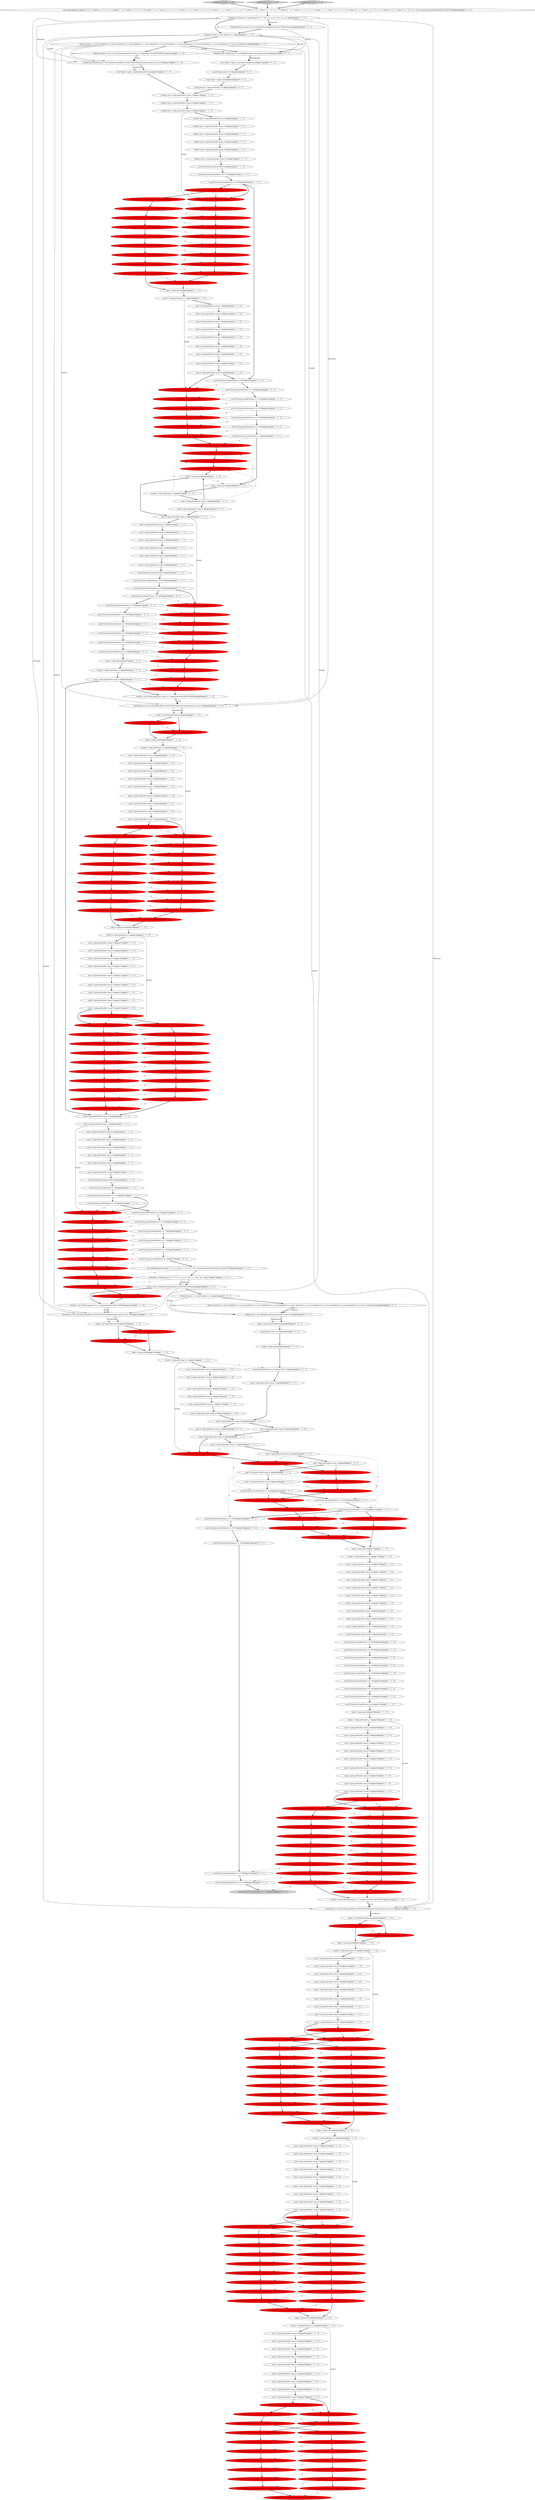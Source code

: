 digraph {
377 [style = filled, label = "assertEquals(4,minf.doubleValue(),0.01)@@@166@@@['0', '1', '0']", fillcolor = red, shape = ellipse image = "AAA1AAABBB2BBB"];
139 [style = filled, label = "mini = tuple.getDouble(\"min(a_i)\")@@@264@@@['1', '1', '0']", fillcolor = white, shape = ellipse image = "AAA0AAABBB1BBB"];
317 [style = filled, label = "assertEquals(13.0,maxi.doubleValue(),0.01)@@@75@@@['0', '1', '0']", fillcolor = red, shape = ellipse image = "AAA1AAABBB2BBB"];
61 [style = filled, label = "assertTrue(sumf.doubleValue() == 18.0D)@@@206@@@['1', '0', '0']", fillcolor = red, shape = ellipse image = "AAA1AAABBB1BBB"];
203 [style = filled, label = "assertTrue(avgf.doubleValue() == 6.5D)@@@103@@@['1', '0', '0']", fillcolor = red, shape = ellipse image = "AAA1AAABBB1BBB"];
20 [style = filled, label = "tuple = tuples.get(0)@@@151@@@['1', '1', '0']", fillcolor = white, shape = ellipse image = "AAA0AAABBB1BBB"];
123 [style = filled, label = "tuple = tuples.get(2)@@@193@@@['1', '1', '0']", fillcolor = white, shape = ellipse image = "AAA0AAABBB1BBB"];
276 [style = filled, label = "testFacetStream['0', '1', '0']", fillcolor = lightgray, shape = diamond image = "AAA0AAABBB2BBB"];
169 [style = filled, label = "assertTrue(avgf.doubleValue() == 4.5D)@@@34@@@['1', '0', '1']", fillcolor = white, shape = ellipse image = "AAA0AAABBB1BBB"];
109 [style = filled, label = "sumi = tuple.getDouble(\"sum(a_i)\")@@@59@@@['1', '0', '1']", fillcolor = white, shape = ellipse image = "AAA0AAABBB1BBB"];
1 [style = filled, label = "avgf = tuple.getDouble(\"avg(a_f)\")@@@269@@@['1', '1', '0']", fillcolor = white, shape = ellipse image = "AAA0AAABBB1BBB"];
11 [style = filled, label = "assertTrue(maxf.doubleValue() == 9.0D)@@@256@@@['1', '0', '0']", fillcolor = red, shape = ellipse image = "AAA1AAABBB1BBB"];
306 [style = filled, label = "assertEquals(4.25,avgi.doubleValue(),0.0001)@@@236@@@['0', '1', '0']", fillcolor = red, shape = ellipse image = "AAA1AAABBB2BBB"];
164 [style = filled, label = "maxf = tuple.getDouble(\"max(a_f)\")@@@225@@@['1', '1', '0']", fillcolor = white, shape = ellipse image = "AAA0AAABBB1BBB"];
171 [style = filled, label = "tuples = getTuples(facetStream)@@@216@@@['1', '1', '0']", fillcolor = white, shape = ellipse image = "AAA0AAABBB1BBB"];
301 [style = filled, label = "assertEquals(15,sumi.longValue())@@@29@@@['0', '1', '0']", fillcolor = red, shape = ellipse image = "AAA1AAABBB2BBB"];
159 [style = filled, label = "assertTrue(avgi.doubleValue() == 9.5D)@@@257@@@['1', '0', '0']", fillcolor = red, shape = ellipse image = "AAA1AAABBB1BBB"];
128 [style = filled, label = "sumi = tuple.getDouble(\"sum(a_i)\")@@@262@@@['1', '1', '0']", fillcolor = white, shape = ellipse image = "AAA0AAABBB1BBB"];
170 [style = filled, label = "avgf = tuple.getDouble(\"avg(a_f)\")@@@45@@@['1', '1', '1']", fillcolor = white, shape = ellipse image = "AAA0AAABBB1BBB"];
79 [style = filled, label = "assertTrue(sumi.longValue() == 15)@@@29@@@['1', '0', '0']", fillcolor = red, shape = ellipse image = "AAA1AAABBB1BBB"];
69 [style = filled, label = "maxf = tuple.getDouble(\"max(a_f)\")@@@45@@@['1', '1', '0']", fillcolor = white, shape = ellipse image = "AAA0AAABBB1BBB"];
216 [style = filled, label = "Double sumi = tuple.getDouble(\"sum(a_i)\")@@@17@@@['1', '1', '1']", fillcolor = white, shape = ellipse image = "AAA0AAABBB1BBB"];
197 [style = filled, label = "assertTrue(sumi.longValue() == 15)@@@272@@@['1', '0', '0']", fillcolor = red, shape = ellipse image = "AAA1AAABBB1BBB"];
95 [style = filled, label = "avgf = tuple.getDouble(\"avg(a_f)\")@@@99@@@['1', '0', '1']", fillcolor = white, shape = ellipse image = "AAA0AAABBB1BBB"];
268 [style = filled, label = "mini = tuple.getDouble(\"min(a_i)\")@@@155@@@['1', '1', '0']", fillcolor = white, shape = ellipse image = "AAA0AAABBB1BBB"];
111 [style = filled, label = "avgi = tuple.getDouble(\"avg(a_i)\")@@@247@@@['1', '1', '0']", fillcolor = white, shape = ellipse image = "AAA0AAABBB1BBB"];
388 [style = filled, label = "assert(tuples.size() == 4)@@@89@@@['0', '0', '1']", fillcolor = white, shape = ellipse image = "AAA0AAABBB3BBB"];
39 [style = filled, label = "tuple = tuples.get(2)@@@57@@@['1', '0', '1']", fillcolor = white, shape = ellipse image = "AAA0AAABBB1BBB"];
19 [style = filled, label = "bucket = tuple.getString(\"a_s\")@@@58@@@['1', '0', '1']", fillcolor = white, shape = ellipse image = "AAA0AAABBB1BBB"];
103 [style = filled, label = "facetStream = new FacetStream(zkHost,COLLECTION,sParamsA,buckets,metrics,sorts,100)@@@148@@@['1', '1', '0']", fillcolor = white, shape = ellipse image = "AAA0AAABBB1BBB"];
208 [style = filled, label = "bucket = tuple.getString(\"a_s\")@@@152@@@['1', '1', '0']", fillcolor = white, shape = ellipse image = "AAA0AAABBB1BBB"];
325 [style = filled, label = "assertEquals(4,count.doubleValue(),0.01)@@@79@@@['0', '1', '0']", fillcolor = red, shape = ellipse image = "AAA1AAABBB2BBB"];
129 [style = filled, label = "assertTrue(mini.doubleValue() == 0.0D)@@@232@@@['1', '0', '0']", fillcolor = red, shape = ellipse image = "AAA1AAABBB1BBB"];
9 [style = filled, label = "tuple = tuples.get(1)@@@105@@@['1', '1', '0']", fillcolor = white, shape = ellipse image = "AAA0AAABBB1BBB"];
190 [style = filled, label = "maxi = tuple.getDouble(\"max(a_i)\")@@@224@@@['1', '1', '0']", fillcolor = white, shape = ellipse image = "AAA0AAABBB1BBB"];
326 [style = filled, label = "assertEquals(15,sumi.longValue())@@@272@@@['0', '1', '0']", fillcolor = red, shape = ellipse image = "AAA1AAABBB2BBB"];
257 [style = filled, label = "Double mini = tuple.getDouble(\"min(a_i)\")@@@19@@@['1', '1', '1']", fillcolor = white, shape = ellipse image = "AAA0AAABBB1BBB"];
341 [style = filled, label = "assertEquals(13,maxi.doubleValue(),0.1)@@@100@@@['0', '1', '0']", fillcolor = red, shape = ellipse image = "AAA1AAABBB2BBB"];
119 [style = filled, label = "avgf = tuple.getDouble(\"avg(a_f)\")@@@160@@@['1', '1', '0']", fillcolor = white, shape = ellipse image = "AAA0AAABBB1BBB"];
234 [style = filled, label = "sParamsA = mapParams(\"q\",\"*:*\",\"fl\",\"a_s,a_i,a_f\",\"sort\",\"a_s asc\",\"qt\",\"/export\")@@@79@@@['1', '0', '1']", fillcolor = white, shape = ellipse image = "AAA0AAABBB1BBB"];
144 [style = filled, label = "bucket = tuple.getString(\"a_s\")@@@85@@@['1', '1', '0']", fillcolor = white, shape = ellipse image = "AAA0AAABBB1BBB"];
91 [style = filled, label = "assertTrue(minf.doubleValue() == 1.0D)@@@120@@@['1', '0', '0']", fillcolor = red, shape = ellipse image = "AAA1AAABBB1BBB"];
351 [style = filled, label = "assertEquals(4.0,mini.doubleValue(),0.1)@@@274@@@['0', '1', '0']", fillcolor = red, shape = ellipse image = "AAA1AAABBB2BBB"];
22 [style = filled, label = "assertTrue(bucket.equals(\"hello4\"))@@@28@@@['1', '0', '0']", fillcolor = red, shape = ellipse image = "AAA1AAABBB1BBB"];
305 [style = filled, label = "assertEquals(3.0,minf.doubleValue(),0.01)@@@74@@@['0', '1', '0']", fillcolor = red, shape = ellipse image = "AAA1AAABBB2BBB"];
56 [style = filled, label = "mini = tuple.getDouble(\"min(a_i)\")@@@197@@@['1', '1', '0']", fillcolor = white, shape = ellipse image = "AAA0AAABBB1BBB"];
33 [style = filled, label = "assertTrue(mini.doubleValue() == 4.0D)@@@31@@@['1', '0', '0']", fillcolor = red, shape = ellipse image = "AAA1AAABBB1BBB"];
81 [style = filled, label = "maxf = tuple.getDouble(\"max(a_f)\")@@@200@@@['1', '1', '0']", fillcolor = white, shape = ellipse image = "AAA0AAABBB1BBB"];
221 [style = filled, label = "assert(tuples.size() == 3)@@@150@@@['1', '0', '0']", fillcolor = red, shape = ellipse image = "AAA1AAABBB1BBB"];
318 [style = filled, label = "assertEquals(9,maxf.doubleValue(),0.1)@@@101@@@['0', '1', '0']", fillcolor = red, shape = ellipse image = "AAA1AAABBB2BBB"];
163 [style = filled, label = "maxi = tuple.getDouble(\"max(a_i)\")@@@96@@@['1', '0', '1']", fillcolor = white, shape = ellipse image = "AAA0AAABBB1BBB"];
338 [style = filled, label = "assertEquals(6.5,avgf.doubleValue(),0.1)@@@103@@@['0', '1', '0']", fillcolor = red, shape = ellipse image = "AAA1AAABBB2BBB"];
362 [style = filled, label = "assertEquals(3.0,mini.doubleValue(),0.01)@@@73@@@['0', '1', '0']", fillcolor = red, shape = ellipse image = "AAA1AAABBB2BBB"];
396 [style = filled, label = "assert(tuple.getString(\"a_s\").equals(\"NULL\"))@@@91@@@['0', '0', '1']", fillcolor = white, shape = ellipse image = "AAA0AAABBB3BBB"];
328 [style = filled, label = "assertEquals(4.0,minf.doubleValue(),0.01)@@@32@@@['0', '1', '0']", fillcolor = red, shape = ellipse image = "AAA1AAABBB2BBB"];
67 [style = filled, label = "maxi = tuple.getDouble(\"max(a_i)\")@@@111@@@['1', '1', '0']", fillcolor = white, shape = ellipse image = "AAA0AAABBB1BBB"];
75 [style = filled, label = "count = tuple.getDouble(\"count(*)\")@@@182@@@['1', '1', '0']", fillcolor = white, shape = ellipse image = "AAA0AAABBB1BBB"];
342 [style = filled, label = "assertEquals(7.5,avgi.doubleValue(),0.01)@@@169@@@['0', '1', '0']", fillcolor = red, shape = ellipse image = "AAA1AAABBB2BBB"];
198 [style = filled, label = "assertTrue(avgi.doubleValue() == 9.5D)@@@54@@@['1', '0', '1']", fillcolor = white, shape = ellipse image = "AAA0AAABBB1BBB"];
136 [style = filled, label = "avgf = tuple.getDouble(\"avg(a_f)\")@@@248@@@['1', '1', '0']", fillcolor = white, shape = ellipse image = "AAA0AAABBB1BBB"];
47 [style = filled, label = "sumi = tuple.getDouble(\"sum(a_i)\")@@@38@@@['1', '0', '1']", fillcolor = white, shape = ellipse image = "AAA0AAABBB1BBB"];
315 [style = filled, label = "assertEquals(18,sumf.doubleValue(),0.01)@@@231@@@['0', '1', '0']", fillcolor = red, shape = ellipse image = "AAA1AAABBB2BBB"];
337 [style = filled, label = "assertEquals(4,count.doubleValue(),0.01)@@@238@@@['0', '1', '0']", fillcolor = red, shape = ellipse image = "AAA1AAABBB2BBB"];
266 [style = filled, label = "assertTrue(minf.doubleValue() == 4.0D)@@@275@@@['1', '0', '0']", fillcolor = red, shape = ellipse image = "AAA1AAABBB1BBB"];
367 [style = filled, label = "assertEquals(11,sumf.doubleValue(),0.01)@@@139@@@['0', '1', '0']", fillcolor = red, shape = ellipse image = "AAA1AAABBB2BBB"];
369 [style = filled, label = "assertEquals(5.5,avgf.doubleValue(),0.01)@@@145@@@['0', '1', '0']", fillcolor = red, shape = ellipse image = "AAA1AAABBB2BBB"];
237 [style = filled, label = "assertTrue(bucket.equals(\"hello0\"))@@@26@@@['1', '1', '1']", fillcolor = white, shape = ellipse image = "AAA0AAABBB1BBB"];
332 [style = filled, label = "assertEquals(10,maxf.doubleValue(),0.01)@@@235@@@['0', '1', '0']", fillcolor = red, shape = ellipse image = "AAA1AAABBB2BBB"];
343 [style = filled, label = "assertEquals(4,count.doubleValue(),0.01)@@@213@@@['0', '1', '0']", fillcolor = red, shape = ellipse image = "AAA1AAABBB2BBB"];
243 [style = filled, label = "tuple = tuples.get(0)@@@218@@@['1', '1', '0']", fillcolor = white, shape = ellipse image = "AAA0AAABBB1BBB"];
154 [style = filled, label = "sorts(0( = new FieldComparator(\"sum(a_i)\",ComparatorOrder.DESCENDING)@@@80@@@['1', '1', '0']", fillcolor = white, shape = ellipse image = "AAA0AAABBB1BBB"];
406 [style = filled, label = "assert(tuples.size() == 3)@@@14@@@['0', '0', '1']", fillcolor = white, shape = ellipse image = "AAA0AAABBB3BBB"];
381 [style = filled, label = "assertEquals(3,mini.doubleValue(),0.01)@@@253@@@['0', '1', '0']", fillcolor = red, shape = ellipse image = "AAA1AAABBB2BBB"];
286 [style = filled, label = "assertEquals(\"hello0\",bucket)@@@204@@@['0', '1', '0']", fillcolor = red, shape = ellipse image = "AAA1AAABBB2BBB"];
176 [style = filled, label = "assertTrue(minf.doubleValue() == 1.0D)@@@30@@@['1', '0', '1']", fillcolor = white, shape = ellipse image = "AAA0AAABBB1BBB"];
199 [style = filled, label = "Bucket(( buckets = {new Bucket(\"a_s\")}@@@6@@@['1', '1', '1']", fillcolor = white, shape = ellipse image = "AAA0AAABBB1BBB"];
222 [style = filled, label = "assertTrue(minf.doubleValue() == 3.0D)@@@187@@@['1', '1', '0']", fillcolor = white, shape = ellipse image = "AAA0AAABBB1BBB"];
100 [style = filled, label = "count = tuple.getDouble(\"count(*)\")@@@270@@@['1', '1', '0']", fillcolor = white, shape = ellipse image = "AAA0AAABBB1BBB"];
211 [style = filled, label = "assertTrue(count.doubleValue() == 4)@@@56@@@['1', '0', '1']", fillcolor = white, shape = ellipse image = "AAA0AAABBB1BBB"];
158 [style = filled, label = "Double count = tuple.getDouble(\"count(*)\")@@@25@@@['1', '1', '1']", fillcolor = white, shape = ellipse image = "AAA0AAABBB1BBB"];
127 [style = filled, label = "mini = tuple.getDouble(\"min(a_i)\")@@@109@@@['1', '1', '0']", fillcolor = white, shape = ellipse image = "AAA0AAABBB1BBB"];
278 [style = filled, label = "assertEquals(11,sumf.doubleValue(),0.01)@@@164@@@['0', '1', '0']", fillcolor = red, shape = ellipse image = "AAA1AAABBB2BBB"];
235 [style = filled, label = "assertTrue(bucket.equals(\"hello0\"))@@@204@@@['1', '0', '0']", fillcolor = red, shape = ellipse image = "AAA1AAABBB1BBB"];
391 [style = filled, label = "tuple = tuples.get(0)@@@90@@@['0', '0', '1']", fillcolor = white, shape = ellipse image = "AAA0AAABBB3BBB"];
354 [style = filled, label = "assertEquals(13,maxi.doubleValue(),0.01)@@@255@@@['0', '1', '0']", fillcolor = red, shape = ellipse image = "AAA1AAABBB2BBB"];
246 [style = filled, label = "assertTrue(mini.doubleValue() == 3.0D)@@@186@@@['1', '1', '0']", fillcolor = white, shape = ellipse image = "AAA0AAABBB1BBB"];
353 [style = filled, label = "assertEquals(\"hello4\",bucket)@@@28@@@['0', '1', '0']", fillcolor = red, shape = ellipse image = "AAA1AAABBB2BBB"];
84 [style = filled, label = "assertTrue(sumf.doubleValue() == 26.0D)@@@252@@@['1', '0', '0']", fillcolor = red, shape = ellipse image = "AAA1AAABBB1BBB"];
62 [style = filled, label = "assertTrue(maxf.doubleValue() == 10.0D)@@@122@@@['1', '0', '0']", fillcolor = red, shape = ellipse image = "AAA1AAABBB1BBB"];
161 [style = filled, label = "mini = tuple.getDouble(\"min(a_i)\")@@@243@@@['1', '1', '0']", fillcolor = white, shape = ellipse image = "AAA0AAABBB1BBB"];
83 [style = filled, label = "maxi = tuple.getDouble(\"max(a_i)\")@@@157@@@['1', '1', '0']", fillcolor = white, shape = ellipse image = "AAA0AAABBB1BBB"];
189 [style = filled, label = "Double minf = tuple.getDouble(\"min(a_f)\")@@@20@@@['1', '1', '1']", fillcolor = white, shape = ellipse image = "AAA0AAABBB1BBB"];
336 [style = filled, label = "assertEquals(9.5,avgi.doubleValue(),0.1)@@@102@@@['0', '1', '0']", fillcolor = red, shape = ellipse image = "AAA1AAABBB2BBB"];
44 [style = filled, label = "assertTrue(avgf.doubleValue() == 5.5D)@@@170@@@['1', '0', '0']", fillcolor = red, shape = ellipse image = "AAA1AAABBB1BBB"];
160 [style = filled, label = "count = tuple.getDouble(\"count(*)\")@@@203@@@['1', '1', '0']", fillcolor = white, shape = ellipse image = "AAA0AAABBB1BBB"];
296 [style = filled, label = "assertEquals(4.0,mini.doubleValue(),0.01)@@@31@@@['0', '1', '0']", fillcolor = red, shape = ellipse image = "AAA1AAABBB2BBB"];
389 [style = filled, label = "List<Tuple> tuples = getTuples(rollupStream)@@@13@@@['0', '0', '1']", fillcolor = white, shape = ellipse image = "AAA0AAABBB3BBB"];
333 [style = filled, label = "assertEquals(7.0,maxf.doubleValue(),0.01)@@@34@@@['0', '1', '0']", fillcolor = red, shape = ellipse image = "AAA1AAABBB2BBB"];
131 [style = filled, label = "assertTrue(avgf.doubleValue() == 5.5D)@@@76@@@['1', '0', '1']", fillcolor = white, shape = ellipse image = "AAA0AAABBB1BBB"];
65 [style = filled, label = "assertTrue(count.doubleValue() == 4)@@@213@@@['1', '0', '0']", fillcolor = red, shape = ellipse image = "AAA1AAABBB1BBB"];
290 [style = filled, label = "assertEquals(14,maxi.doubleValue(),0.01)@@@234@@@['0', '1', '0']", fillcolor = red, shape = ellipse image = "AAA1AAABBB2BBB"];
356 [style = filled, label = "assertEquals(17,sumi.doubleValue(),0.01)@@@117@@@['0', '1', '0']", fillcolor = red, shape = ellipse image = "AAA1AAABBB2BBB"];
181 [style = filled, label = "assertTrue(count.doubleValue() == 4)@@@125@@@['1', '0', '0']", fillcolor = red, shape = ellipse image = "AAA1AAABBB1BBB"];
291 [style = filled, label = "assertEquals(\"hello0\",bucket)@@@116@@@['0', '1', '0']", fillcolor = red, shape = ellipse image = "AAA1AAABBB2BBB"];
48 [style = filled, label = "assertTrue(maxf.doubleValue() == 7.0D)@@@74@@@['1', '0', '1']", fillcolor = white, shape = ellipse image = "AAA0AAABBB1BBB"];
86 [style = filled, label = "assertTrue(avgf.doubleValue() == 5.5D)@@@279@@@['1', '0', '0']", fillcolor = red, shape = ellipse image = "AAA1AAABBB1BBB"];
324 [style = filled, label = "assertEquals(6.5,avgf.doubleValue(),0.01)@@@258@@@['0', '1', '0']", fillcolor = red, shape = ellipse image = "AAA1AAABBB2BBB"];
224 [style = filled, label = "sorts(0( = new FieldComparator(\"a_s\",ComparatorOrder.DESCENDING)@@@147@@@['1', '1', '0']", fillcolor = white, shape = ellipse image = "AAA0AAABBB1BBB"];
285 [style = filled, label = "assertEquals(7,maxf.doubleValue(),0.01)@@@168@@@['0', '1', '0']", fillcolor = red, shape = ellipse image = "AAA1AAABBB2BBB"];
156 [style = filled, label = "avgf = tuple.getDouble(\"avg(a_f)\")@@@181@@@['1', '1', '0']", fillcolor = white, shape = ellipse image = "AAA0AAABBB1BBB"];
3 [style = filled, label = "avgf = tuple.getDouble(\"avg(a_f)\")@@@93@@@['1', '1', '0']", fillcolor = white, shape = ellipse image = "AAA0AAABBB1BBB"];
121 [style = filled, label = "maxi = tuple.getDouble(\"max(a_i)\")@@@90@@@['1', '1', '0']", fillcolor = white, shape = ellipse image = "AAA0AAABBB1BBB"];
279 [style = filled, label = "assertEquals(10.0,maxf.doubleValue(),.01)@@@55@@@['0', '1', '0']", fillcolor = red, shape = ellipse image = "AAA1AAABBB2BBB"];
403 [style = filled, label = "sumf = tuple.getDouble(\"sum(a_f)\")@@@39@@@['0', '0', '1']", fillcolor = white, shape = ellipse image = "AAA0AAABBB3BBB"];
36 [style = filled, label = "maxf = tuple.getDouble(\"max(a_f)\")@@@158@@@['1', '1', '0']", fillcolor = white, shape = ellipse image = "AAA0AAABBB1BBB"];
311 [style = filled, label = "assertEquals(26,sumf.doubleValue(),0.01)@@@252@@@['0', '1', '0']", fillcolor = red, shape = ellipse image = "AAA1AAABBB2BBB"];
63 [style = filled, label = "tuples = getTuples(facetStream)@@@149@@@['1', '1', '0']", fillcolor = white, shape = ellipse image = "AAA0AAABBB1BBB"];
124 [style = filled, label = "minf = tuple.getDouble(\"min(a_f)\")@@@244@@@['1', '1', '0']", fillcolor = white, shape = ellipse image = "AAA0AAABBB1BBB"];
340 [style = filled, label = "assertEquals(9,maxf.doubleValue(),0.01)@@@256@@@['0', '1', '0']", fillcolor = red, shape = ellipse image = "AAA1AAABBB2BBB"];
54 [style = filled, label = "assertTrue(mini.doubleValue() == 0.0D)@@@29@@@['1', '0', '1']", fillcolor = white, shape = ellipse image = "AAA0AAABBB1BBB"];
295 [style = filled, label = "assertEquals(11,maxi.doubleValue(),0.01)@@@167@@@['0', '1', '0']", fillcolor = red, shape = ellipse image = "AAA1AAABBB2BBB"];
140 [style = filled, label = "bucket = tuple.getString(\"a_s\")@@@194@@@['1', '1', '0']", fillcolor = white, shape = ellipse image = "AAA0AAABBB1BBB"];
249 [style = filled, label = "avgi = tuple.getDouble(\"avg(a_i)\")@@@113@@@['1', '1', '0']", fillcolor = white, shape = ellipse image = "AAA0AAABBB1BBB"];
29 [style = filled, label = "tuple = tuples.get(2)@@@260@@@['1', '1', '0']", fillcolor = white, shape = ellipse image = "AAA0AAABBB1BBB"];
94 [style = filled, label = "mini = tuple.getDouble(\"min(a_i)\")@@@222@@@['1', '1', '0']", fillcolor = white, shape = ellipse image = "AAA0AAABBB1BBB"];
245 [style = filled, label = "testFacetStream['1', '0', '0']", fillcolor = lightgray, shape = diamond image = "AAA0AAABBB1BBB"];
210 [style = filled, label = "tuple = tuples.get(1)@@@36@@@['1', '0', '1']", fillcolor = white, shape = ellipse image = "AAA0AAABBB1BBB"];
350 [style = filled, label = "assertEquals(0,mini.doubleValue(),0.01)@@@207@@@['0', '1', '0']", fillcolor = red, shape = ellipse image = "AAA1AAABBB2BBB"];
23 [style = filled, label = "avgi = tuple.getDouble(\"avg(a_i)\")@@@268@@@['1', '1', '0']", fillcolor = white, shape = ellipse image = "AAA0AAABBB1BBB"];
390 [style = filled, label = "assertTrue(count.doubleValue() == 1)@@@109@@@['0', '0', '1']", fillcolor = lightgray, shape = ellipse image = "AAA0AAABBB3BBB"];
135 [style = filled, label = "sumi = tuple.getDouble(\"sum(a_i)\")@@@220@@@['1', '1', '0']", fillcolor = white, shape = ellipse image = "AAA0AAABBB1BBB"];
149 [style = filled, label = "Double maxf = tuple.getDouble(\"max(a_f)\")@@@22@@@['1', '1', '1']", fillcolor = white, shape = ellipse image = "AAA0AAABBB1BBB"];
254 [style = filled, label = "maxf = tuple.getDouble(\"max(a_f)\")@@@64@@@['1', '1', '1']", fillcolor = white, shape = ellipse image = "AAA0AAABBB1BBB"];
370 [style = filled, label = "assertEquals(11.0,sumf.doubleValue(),0.01)@@@30@@@['0', '1', '0']", fillcolor = red, shape = ellipse image = "AAA1AAABBB2BBB"];
283 [style = filled, label = "assertEquals(4.25,avgi.doubleValue(),0.01)@@@211@@@['0', '1', '0']", fillcolor = red, shape = ellipse image = "AAA1AAABBB2BBB"];
166 [style = filled, label = "assertTrue(sumf.doubleValue() == 18.0D)@@@118@@@['1', '0', '0']", fillcolor = red, shape = ellipse image = "AAA1AAABBB1BBB"];
238 [style = filled, label = "sumi = tuple.getDouble(\"sum(a_i)\")@@@86@@@['1', '1', '0']", fillcolor = white, shape = ellipse image = "AAA0AAABBB1BBB"];
117 [style = filled, label = "avgf = tuple.getDouble(\"avg(a_f)\")@@@47@@@['1', '1', '0']", fillcolor = white, shape = ellipse image = "AAA0AAABBB1BBB"];
335 [style = filled, label = "assertEquals(9.0,maxf.doubleValue(),0.01)@@@76@@@['0', '1', '0']", fillcolor = red, shape = ellipse image = "AAA1AAABBB2BBB"];
383 [style = filled, label = "assertEquals(4,count.doubleValue(),0.01)@@@259@@@['0', '1', '0']", fillcolor = red, shape = ellipse image = "AAA1AAABBB2BBB"];
310 [style = filled, label = "assertEquals(14,maxi.doubleValue(),0.01)@@@121@@@['0', '1', '0']", fillcolor = red, shape = ellipse image = "AAA1AAABBB2BBB"];
399 [style = filled, label = "Bucket(( buckets1 = {new Bucket(\"a_s\")}@@@81@@@['0', '0', '1']", fillcolor = white, shape = ellipse image = "AAA0AAABBB3BBB"];
386 [style = filled, label = "assertEquals(\"hello4\",bucket)@@@162@@@['0', '1', '0']", fillcolor = red, shape = ellipse image = "AAA1AAABBB2BBB"];
402 [style = filled, label = "tuples = getTuples(rollupStream)@@@88@@@['0', '0', '1']", fillcolor = white, shape = ellipse image = "AAA0AAABBB3BBB"];
165 [style = filled, label = "assertTrue(avgf.doubleValue() == 6.5D)@@@258@@@['1', '0', '0']", fillcolor = red, shape = ellipse image = "AAA1AAABBB1BBB"];
157 [style = filled, label = "assertTrue(bucket.equals(\"hello0\"))@@@229@@@['1', '0', '0']", fillcolor = red, shape = ellipse image = "AAA1AAABBB1BBB"];
219 [style = filled, label = "sumf = tuple.getDouble(\"sum(a_f)\")@@@108@@@['1', '1', '0']", fillcolor = white, shape = ellipse image = "AAA0AAABBB1BBB"];
368 [style = filled, label = "assertEquals(3,tuples.size())@@@150@@@['0', '1', '0']", fillcolor = red, shape = ellipse image = "AAA1AAABBB2BBB"];
55 [style = filled, label = "tuple = tuples.get(1)@@@172@@@['1', '1', '0']", fillcolor = white, shape = ellipse image = "AAA0AAABBB1BBB"];
408 [style = filled, label = "RollupStream rollupStream = new RollupStream(stream,buckets,metrics)@@@12@@@['0', '0', '1']", fillcolor = white, shape = ellipse image = "AAA0AAABBB3BBB"];
26 [style = filled, label = "assertTrue(avgi.doubleValue() == 7.5D)@@@278@@@['1', '0', '0']", fillcolor = red, shape = ellipse image = "AAA1AAABBB1BBB"];
218 [style = filled, label = "assertTrue(sumf.doubleValue() == 11.0D)@@@273@@@['1', '0', '0']", fillcolor = red, shape = ellipse image = "AAA1AAABBB1BBB"];
73 [style = filled, label = "bucket = tuple.getString(\"a_s\")@@@173@@@['1', '1', '0']", fillcolor = white, shape = ellipse image = "AAA0AAABBB1BBB"];
297 [style = filled, label = "assertEquals(\"hello3\",bucket)@@@95@@@['0', '1', '0']", fillcolor = red, shape = ellipse image = "AAA1AAABBB2BBB"];
168 [style = filled, label = "assertTrue(count.doubleValue() == 4)@@@259@@@['1', '0', '0']", fillcolor = red, shape = ellipse image = "AAA1AAABBB1BBB"];
223 [style = filled, label = "minf = tuple.getDouble(\"min(a_f)\")@@@110@@@['1', '1', '0']", fillcolor = white, shape = ellipse image = "AAA0AAABBB1BBB"];
114 [style = filled, label = "assertTrue(avgf.doubleValue() == 4.5D)@@@237@@@['1', '0', '0']", fillcolor = red, shape = ellipse image = "AAA1AAABBB1BBB"];
53 [style = filled, label = "assertTrue(avgi.doubleValue() == 9.5D)@@@102@@@['1', '0', '0']", fillcolor = red, shape = ellipse image = "AAA1AAABBB1BBB"];
284 [style = filled, label = "assertEquals(38,sumi.doubleValue(),0.01)@@@251@@@['0', '1', '0']", fillcolor = red, shape = ellipse image = "AAA1AAABBB2BBB"];
146 [style = filled, label = "avgi = tuple.getDouble(\"avg(a_i)\")@@@65@@@['1', '1', '1']", fillcolor = white, shape = ellipse image = "AAA0AAABBB1BBB"];
102 [style = filled, label = "assertTrue(avgf.doubleValue() == 6.5D)@@@191@@@['1', '1', '0']", fillcolor = white, shape = ellipse image = "AAA0AAABBB1BBB"];
41 [style = filled, label = "minf = tuple.getDouble(\"min(a_f)\")@@@177@@@['1', '1', '0']", fillcolor = white, shape = ellipse image = "AAA0AAABBB1BBB"];
132 [style = filled, label = "tuple = tuples.get(0)@@@84@@@['1', '1', '0']", fillcolor = white, shape = ellipse image = "AAA0AAABBB1BBB"];
293 [style = filled, label = "assertEquals(4.0,mini.doubleValue(),0.01)@@@140@@@['0', '1', '0']", fillcolor = red, shape = ellipse image = "AAA1AAABBB2BBB"];
272 [style = filled, label = "facetStream = new FacetStream(zkHost,COLLECTION,sParamsA,buckets,metrics,sorts,100)@@@81@@@['1', '1', '0']", fillcolor = white, shape = ellipse image = "AAA0AAABBB1BBB"];
183 [style = filled, label = "assertTrue(sumf.doubleValue() == 10.0D)@@@102@@@['1', '0', '1']", fillcolor = white, shape = ellipse image = "AAA0AAABBB1BBB"];
232 [style = filled, label = "assertTrue(bucket.equals(\"hello3\"))@@@47@@@['1', '1', '1']", fillcolor = white, shape = ellipse image = "AAA0AAABBB1BBB"];
76 [style = filled, label = "maxi = tuple.getDouble(\"max(a_i)\")@@@178@@@['1', '1', '0']", fillcolor = white, shape = ellipse image = "AAA0AAABBB1BBB"];
327 [style = filled, label = "assertEquals(1,minf.doubleValue(),0.01)@@@208@@@['0', '1', '0']", fillcolor = red, shape = ellipse image = "AAA1AAABBB2BBB"];
143 [style = filled, label = "assertTrue(maxi.doubleValue() == 11.0D)@@@276@@@['1', '0', '0']", fillcolor = red, shape = ellipse image = "AAA1AAABBB1BBB"];
309 [style = filled, label = "assertEquals(0,mini.doubleValue(),0.01)@@@232@@@['0', '1', '0']", fillcolor = red, shape = ellipse image = "AAA1AAABBB2BBB"];
304 [style = filled, label = "assertEquals(7.5,avgi.doubleValue(),0.01)@@@144@@@['0', '1', '0']", fillcolor = red, shape = ellipse image = "AAA1AAABBB2BBB"];
387 [style = filled, label = "assertTrue(maxf.doubleValue() == 10.0D)@@@106@@@['0', '0', '1']", fillcolor = white, shape = ellipse image = "AAA0AAABBB3BBB"];
313 [style = filled, label = "assertEquals(9.5,avgi.doubleValue(),0.01)@@@77@@@['0', '1', '0']", fillcolor = red, shape = ellipse image = "AAA1AAABBB2BBB"];
271 [style = filled, label = "assertTrue(bucket.equals(\"hello0\"))@@@116@@@['1', '0', '0']", fillcolor = red, shape = ellipse image = "AAA1AAABBB1BBB"];
118 [style = filled, label = "maxi = tuple.getDouble(\"max(a_i)\")@@@63@@@['1', '1', '1']", fillcolor = white, shape = ellipse image = "AAA0AAABBB1BBB"];
193 [style = filled, label = "minf = tuple.getDouble(\"min(a_f)\")@@@156@@@['1', '1', '0']", fillcolor = white, shape = ellipse image = "AAA0AAABBB1BBB"];
233 [style = filled, label = "new UpdateRequest().add(id,\"0\",\"a_s\",\"hello0\",\"a_i\",\"0\",\"a_f\",\"1\").add(id,\"2\",\"a_s\",\"hello0\",\"a_i\",\"2\",\"a_f\",\"2\").add(id,\"3\",\"a_s\",\"hello3\",\"a_i\",\"3\",\"a_f\",\"3\").add(id,\"4\",\"a_s\",\"hello4\",\"a_i\",\"4\",\"a_f\",\"4\").add(id,\"1\",\"a_s\",\"hello0\",\"a_i\",\"1\",\"a_f\",\"5\").add(id,\"5\",\"a_s\",\"hello3\",\"a_i\",\"10\",\"a_f\",\"6\").add(id,\"6\",\"a_s\",\"hello4\",\"a_i\",\"11\",\"a_f\",\"7\").add(id,\"7\",\"a_s\",\"hello3\",\"a_i\",\"12\",\"a_f\",\"8\").add(id,\"8\",\"a_s\",\"hello3\",\"a_i\",\"13\",\"a_f\",\"9\").add(id,\"9\",\"a_s\",\"hello0\",\"a_i\",\"14\",\"a_f\",\"10\").commit(cluster.getSolrClient(),COLLECTION)@@@3@@@['1', '1', '1']", fillcolor = white, shape = ellipse image = "AAA0AAABBB1BBB"];
298 [style = filled, label = "assertEquals(2,count.doubleValue(),0.01)@@@37@@@['0', '1', '0']", fillcolor = red, shape = ellipse image = "AAA1AAABBB2BBB"];
253 [style = filled, label = "assertTrue(bucket.equals(\"hello3\"))@@@95@@@['1', '0', '0']", fillcolor = red, shape = ellipse image = "AAA1AAABBB1BBB"];
52 [style = filled, label = "sorts(0( = new FieldComparator(\"a_s\",ComparatorOrder.ASCENDING)@@@214@@@['1', '1', '0']", fillcolor = white, shape = ellipse image = "AAA0AAABBB1BBB"];
374 [style = filled, label = "assertEquals(3,tuples.size())@@@83@@@['0', '1', '0']", fillcolor = red, shape = ellipse image = "AAA1AAABBB2BBB"];
186 [style = filled, label = "minf = tuple.getDouble(\"min(a_f)\")@@@223@@@['1', '1', '0']", fillcolor = white, shape = ellipse image = "AAA0AAABBB1BBB"];
398 [style = filled, label = "String bucket = tuple.getString(\"a_s\")@@@16@@@['0', '0', '1']", fillcolor = white, shape = ellipse image = "AAA0AAABBB3BBB"];
267 [style = filled, label = "assertTrue(maxf.doubleValue() == 7.0D)@@@277@@@['1', '0', '0']", fillcolor = red, shape = ellipse image = "AAA1AAABBB1BBB"];
262 [style = filled, label = "assertTrue(sumi.doubleValue() == 14.0D)@@@101@@@['1', '0', '1']", fillcolor = white, shape = ellipse image = "AAA0AAABBB1BBB"];
307 [style = filled, label = "assertEquals(14,maxi.doubleValue(),0.01)@@@209@@@['0', '1', '0']", fillcolor = red, shape = ellipse image = "AAA1AAABBB2BBB"];
142 [style = filled, label = "assertTrue(sumf.doubleValue() == 11.0D)@@@30@@@['1', '0', '0']", fillcolor = red, shape = ellipse image = "AAA1AAABBB1BBB"];
116 [style = filled, label = "maxi = tuple.getDouble(\"max(a_i)\")@@@266@@@['1', '1', '0']", fillcolor = white, shape = ellipse image = "AAA0AAABBB1BBB"];
60 [style = filled, label = "assertTrue(sumi.doubleValue() == 17.0D)@@@117@@@['1', '0', '0']", fillcolor = red, shape = ellipse image = "AAA1AAABBB1BBB"];
66 [style = filled, label = "minf = tuple.getDouble(\"min(a_f)\")@@@41@@@['1', '1', '1']", fillcolor = white, shape = ellipse image = "AAA0AAABBB1BBB"];
138 [style = filled, label = "assertTrue(minf.doubleValue() == 3.0D)@@@254@@@['1', '0', '0']", fillcolor = red, shape = ellipse image = "AAA1AAABBB1BBB"];
346 [style = filled, label = "assertEquals(\"hello4\",bucket)@@@137@@@['0', '1', '0']", fillcolor = red, shape = ellipse image = "AAA1AAABBB2BBB"];
334 [style = filled, label = "assertEquals(4.5,avgf.doubleValue(),0.01)@@@212@@@['0', '1', '0']", fillcolor = red, shape = ellipse image = "AAA1AAABBB2BBB"];
358 [style = filled, label = "assertEquals(1,minf.doubleValue(),0.01)@@@120@@@['0', '1', '0']", fillcolor = red, shape = ellipse image = "AAA1AAABBB2BBB"];
31 [style = filled, label = "mini = tuple.getDouble(\"min(a_i)\")@@@40@@@['1', '1', '1']", fillcolor = white, shape = ellipse image = "AAA0AAABBB1BBB"];
240 [style = filled, label = "assertTrue(mini.doubleValue() == 4.0D)@@@274@@@['1', '0', '0']", fillcolor = red, shape = ellipse image = "AAA1AAABBB1BBB"];
312 [style = filled, label = "assertEquals(10,maxf.doubleValue(),0.01)@@@210@@@['0', '1', '0']", fillcolor = red, shape = ellipse image = "AAA1AAABBB2BBB"];
215 [style = filled, label = "sumf = tuple.getDouble(\"sum(a_f)\")@@@87@@@['1', '1', '0']", fillcolor = white, shape = ellipse image = "AAA0AAABBB1BBB"];
329 [style = filled, label = "assertEquals(11.0,maxi.doubleValue(),0.01)@@@33@@@['0', '1', '0']", fillcolor = red, shape = ellipse image = "AAA1AAABBB2BBB"];
46 [style = filled, label = "assertTrue(maxi.doubleValue() == 14.0D)@@@121@@@['1', '0', '0']", fillcolor = red, shape = ellipse image = "AAA1AAABBB1BBB"];
288 [style = filled, label = "assertEquals(4,count.doubleValue(),0.1)@@@104@@@['0', '1', '0']", fillcolor = red, shape = ellipse image = "AAA1AAABBB2BBB"];
300 [style = filled, label = "assertEquals(2,count.doubleValue(),0.1)@@@280@@@['0', '1', '0']", fillcolor = red, shape = ellipse image = "AAA1AAABBB2BBB"];
82 [style = filled, label = "assertTrue(avgi.doubleValue() == 4.25D)@@@211@@@['1', '0', '0']", fillcolor = red, shape = ellipse image = "AAA1AAABBB1BBB"];
105 [style = filled, label = "count = tuple.getDouble(\"count(*)\")@@@48@@@['1', '1', '0']", fillcolor = white, shape = ellipse image = "AAA0AAABBB1BBB"];
148 [style = filled, label = "sumi = tuple.getDouble(\"sum(a_i)\")@@@195@@@['1', '1', '0']", fillcolor = white, shape = ellipse image = "AAA0AAABBB1BBB"];
7 [style = filled, label = "bucket = tuple.getString(\"a_s\")@@@240@@@['1', '1', '0']", fillcolor = white, shape = ellipse image = "AAA0AAABBB1BBB"];
196 [style = filled, label = "count = tuple.getDouble(\"count(*)\")@@@67@@@['1', '1', '1']", fillcolor = white, shape = ellipse image = "AAA0AAABBB1BBB"];
155 [style = filled, label = "assert(tuples.size() == 3)@@@83@@@['1', '0', '0']", fillcolor = red, shape = ellipse image = "AAA1AAABBB1BBB"];
205 [style = filled, label = "sumf = tuple.getDouble(\"sum(a_f)\")@@@41@@@['1', '1', '0']", fillcolor = white, shape = ellipse image = "AAA0AAABBB1BBB"];
101 [style = filled, label = "minf = tuple.getDouble(\"min(a_f)\")@@@43@@@['1', '1', '0']", fillcolor = white, shape = ellipse image = "AAA0AAABBB1BBB"];
273 [style = filled, label = "assertEquals(4.25,avgi.doubleValue(),0.01)@@@123@@@['0', '1', '0']", fillcolor = red, shape = ellipse image = "AAA1AAABBB2BBB"];
261 [style = filled, label = "assertTrue(avgf.doubleValue() == 5.5D)@@@36@@@['1', '0', '0']", fillcolor = red, shape = ellipse image = "AAA1AAABBB1BBB"];
397 [style = filled, label = "CloudSolrStream stream = new CloudSolrStream(zkHost,COLLECTION,sParamsA)@@@5@@@['0', '0', '1']", fillcolor = white, shape = ellipse image = "AAA0AAABBB3BBB"];
321 [style = filled, label = "assertEquals(7.0,maxf.doubleValue(),0.1)@@@277@@@['0', '1', '0']", fillcolor = red, shape = ellipse image = "AAA1AAABBB2BBB"];
178 [style = filled, label = "assertTrue(count.doubleValue() == 4)@@@238@@@['1', '0', '0']", fillcolor = red, shape = ellipse image = "AAA1AAABBB1BBB"];
194 [style = filled, label = "assertTrue(count.doubleValue() == 4)@@@104@@@['1', '0', '0']", fillcolor = red, shape = ellipse image = "AAA1AAABBB1BBB"];
373 [style = filled, label = "assertEquals(1,minf.doubleValue(),0.01)@@@233@@@['0', '1', '0']", fillcolor = red, shape = ellipse image = "AAA1AAABBB2BBB"];
292 [style = filled, label = "assertEquals(\"hello0\",bucket)@@@229@@@['0', '1', '0']", fillcolor = red, shape = ellipse image = "AAA1AAABBB2BBB"];
200 [style = filled, label = "assertTrue(avgi.doubleValue() == 4.25D)@@@236@@@['1', '0', '0']", fillcolor = red, shape = ellipse image = "AAA1AAABBB1BBB"];
57 [style = filled, label = "assertTrue(mini.doubleValue() == 0.0D)@@@207@@@['1', '0', '0']", fillcolor = red, shape = ellipse image = "AAA1AAABBB1BBB"];
141 [style = filled, label = "tuple = tuples.get(1)@@@38@@@['1', '1', '0']", fillcolor = white, shape = ellipse image = "AAA0AAABBB1BBB"];
113 [style = filled, label = "count = tuple.getDouble(\"count(*)\")@@@46@@@['1', '1', '1']", fillcolor = white, shape = ellipse image = "AAA0AAABBB1BBB"];
37 [style = filled, label = "sumf = tuple.getDouble(\"sum(a_f)\")@@@242@@@['1', '1', '0']", fillcolor = white, shape = ellipse image = "AAA0AAABBB1BBB"];
248 [style = filled, label = "bucket = tuple.getString(\"a_s\")@@@37@@@['1', '0', '1']", fillcolor = white, shape = ellipse image = "AAA0AAABBB1BBB"];
378 [style = filled, label = "assertEquals(3,mini.doubleValue(),0.1)@@@98@@@['0', '1', '0']", fillcolor = red, shape = ellipse image = "AAA1AAABBB2BBB"];
182 [style = filled, label = "maxf = tuple.getDouble(\"max(a_f)\")@@@91@@@['1', '1', '0']", fillcolor = white, shape = ellipse image = "AAA0AAABBB1BBB"];
359 [style = filled, label = "assertEquals(7.5,avgi.doubleValue(),0.01)@@@35@@@['0', '1', '0']", fillcolor = red, shape = ellipse image = "AAA1AAABBB2BBB"];
72 [style = filled, label = "assertTrue(mini.doubleValue() == 14.0D)@@@103@@@['1', '0', '1']", fillcolor = white, shape = ellipse image = "AAA0AAABBB1BBB"];
122 [style = filled, label = "assertTrue(bucket.equals(\"hello4\"))@@@68@@@['1', '1', '1']", fillcolor = white, shape = ellipse image = "AAA0AAABBB1BBB"];
112 [style = filled, label = "assert(tuples.size() == 3)@@@217@@@['1', '0', '0']", fillcolor = red, shape = ellipse image = "AAA1AAABBB1BBB"];
104 [style = filled, label = "assertTrue(sumf.doubleValue() == 26.0D)@@@49@@@['1', '1', '1']", fillcolor = white, shape = ellipse image = "AAA0AAABBB1BBB"];
255 [style = filled, label = "assertTrue(avgi.doubleValue() == 9.5D)@@@190@@@['1', '1', '0']", fillcolor = white, shape = ellipse image = "AAA0AAABBB1BBB"];
185 [style = filled, label = "avgi = tuple.getDouble(\"avg(a_i)\")@@@92@@@['1', '1', '0']", fillcolor = white, shape = ellipse image = "AAA0AAABBB1BBB"];
162 [style = filled, label = "sumf = tuple.getDouble(\"sum(a_f)\")@@@154@@@['1', '1', '0']", fillcolor = white, shape = ellipse image = "AAA0AAABBB1BBB"];
45 [style = filled, label = "assertTrue(sumi.doubleValue() == 38.0D)@@@96@@@['1', '0', '0']", fillcolor = red, shape = ellipse image = "AAA1AAABBB1BBB"];
269 [style = filled, label = "tuple = tuples.get(1)@@@239@@@['1', '1', '0']", fillcolor = white, shape = ellipse image = "AAA0AAABBB1BBB"];
74 [style = filled, label = "minf = tuple.getDouble(\"min(a_f)\")@@@198@@@['1', '1', '0']", fillcolor = white, shape = ellipse image = "AAA0AAABBB1BBB"];
27 [style = filled, label = "assertTrue(avgf.doubleValue() == 4.5D)@@@212@@@['1', '0', '0']", fillcolor = red, shape = ellipse image = "AAA1AAABBB1BBB"];
202 [style = filled, label = "assertTrue(sumf.doubleValue() == 26.0D)@@@185@@@['1', '1', '0']", fillcolor = white, shape = ellipse image = "AAA0AAABBB1BBB"];
226 [style = filled, label = "assertTrue(sumi.doubleValue() == 17.0D)@@@205@@@['1', '0', '0']", fillcolor = red, shape = ellipse image = "AAA1AAABBB1BBB"];
32 [style = filled, label = "sumf = tuple.getDouble(\"sum(a_f)\")@@@221@@@['1', '1', '0']", fillcolor = white, shape = ellipse image = "AAA0AAABBB1BBB"];
87 [style = filled, label = "assertTrue(sumi.doubleValue() == 38.0D)@@@48@@@['1', '1', '1']", fillcolor = white, shape = ellipse image = "AAA0AAABBB1BBB"];
380 [style = filled, label = "assertEquals(2,count.doubleValue(),0.01)@@@171@@@['0', '1', '0']", fillcolor = red, shape = ellipse image = "AAA1AAABBB2BBB"];
385 [style = filled, label = "assertEquals(4.0,minf.doubleValue(),0.01)@@@141@@@['0', '1', '0']", fillcolor = red, shape = ellipse image = "AAA1AAABBB2BBB"];
195 [style = filled, label = "mini = tuple.getDouble(\"min(a_i)\")@@@42@@@['1', '1', '0']", fillcolor = white, shape = ellipse image = "AAA0AAABBB1BBB"];
88 [style = filled, label = "maxi = tuple.getDouble(\"max(a_i)\")@@@42@@@['1', '1', '1']", fillcolor = white, shape = ellipse image = "AAA0AAABBB1BBB"];
376 [style = filled, label = "assertEquals(38,sumi.doubleValue(),0.1)@@@96@@@['0', '1', '0']", fillcolor = red, shape = ellipse image = "AAA1AAABBB2BBB"];
239 [style = filled, label = "sumf = tuple.getDouble(\"sum(a_f)\")@@@263@@@['1', '1', '0']", fillcolor = white, shape = ellipse image = "AAA0AAABBB1BBB"];
147 [style = filled, label = "assertTrue(maxf.doubleValue() == 9.0D)@@@101@@@['1', '0', '0']", fillcolor = red, shape = ellipse image = "AAA1AAABBB1BBB"];
360 [style = filled, label = "assertEquals(11.0,sumf.doubleValue(),0.1)@@@273@@@['0', '1', '0']", fillcolor = red, shape = ellipse image = "AAA1AAABBB2BBB"];
134 [style = filled, label = "assertTrue(minf.doubleValue() == 4.0D)@@@72@@@['1', '0', '1']", fillcolor = white, shape = ellipse image = "AAA0AAABBB1BBB"];
15 [style = filled, label = "maxi = tuple.getDouble(\"max(a_i)\")@@@245@@@['1', '1', '0']", fillcolor = white, shape = ellipse image = "AAA0AAABBB1BBB"];
89 [style = filled, label = "mini = tuple.getDouble(\"min(a_i)\")@@@88@@@['1', '1', '0']", fillcolor = white, shape = ellipse image = "AAA0AAABBB1BBB"];
167 [style = filled, label = "assertTrue(sumf.doubleValue() == 18.0D)@@@231@@@['1', '0', '0']", fillcolor = red, shape = ellipse image = "AAA1AAABBB1BBB"];
280 [style = filled, label = "assertEquals(3,tuples.size())@@@217@@@['0', '1', '0']", fillcolor = red, shape = ellipse image = "AAA1AAABBB2BBB"];
10 [style = filled, label = "assertTrue(maxi.doubleValue() == 14.0D)@@@31@@@['1', '0', '1']", fillcolor = white, shape = ellipse image = "AAA0AAABBB1BBB"];
30 [style = filled, label = "sumf = tuple.getDouble(\"sum(a_f)\")@@@93@@@['1', '1', '1']", fillcolor = white, shape = ellipse image = "AAA0AAABBB1BBB"];
206 [style = filled, label = "count = tuple.getDouble(\"count(*)\")@@@100@@@['1', '0', '1']", fillcolor = white, shape = ellipse image = "AAA0AAABBB1BBB"];
331 [style = filled, label = "assertEquals(38.0,sumi.doubleValue(),0.01)@@@71@@@['0', '1', '0']", fillcolor = red, shape = ellipse image = "AAA1AAABBB2BBB"];
263 [style = filled, label = "mini = tuple.getDouble(\"min(a_i)\")@@@176@@@['1', '1', '0']", fillcolor = white, shape = ellipse image = "AAA0AAABBB1BBB"];
375 [style = filled, label = "assertEquals(5.5,avgf.doubleValue(),0.01)@@@170@@@['0', '1', '0']", fillcolor = red, shape = ellipse image = "AAA1AAABBB2BBB"];
250 [style = filled, label = "assertTrue(maxi.doubleValue() == 13.0D)@@@255@@@['1', '0', '0']", fillcolor = red, shape = ellipse image = "AAA1AAABBB1BBB"];
43 [style = filled, label = "maxf = tuple.getDouble(\"max(a_f)\")@@@267@@@['1', '1', '0']", fillcolor = white, shape = ellipse image = "AAA0AAABBB1BBB"];
4 [style = filled, label = "sumf = tuple.getDouble(\"sum(a_f)\")@@@196@@@['1', '1', '0']", fillcolor = white, shape = ellipse image = "AAA0AAABBB1BBB"];
220 [style = filled, label = "maxi = tuple.getDouble(\"max(a_i)\")@@@44@@@['1', '1', '0']", fillcolor = white, shape = ellipse image = "AAA0AAABBB1BBB"];
209 [style = filled, label = "sumi = tuple.getDouble(\"sum(a_i)\")@@@174@@@['1', '1', '0']", fillcolor = white, shape = ellipse image = "AAA0AAABBB1BBB"];
217 [style = filled, label = "assertTrue(avgf.doubleValue() == 4.5D)@@@124@@@['1', '0', '0']", fillcolor = red, shape = ellipse image = "AAA1AAABBB1BBB"];
49 [style = filled, label = "avgf = tuple.getDouble(\"avg(a_f)\")@@@227@@@['1', '1', '0']", fillcolor = white, shape = ellipse image = "AAA0AAABBB1BBB"];
320 [style = filled, label = "assertEquals(7.5,avgi.doubleValue(),0.1)@@@278@@@['0', '1', '0']", fillcolor = red, shape = ellipse image = "AAA1AAABBB2BBB"];
25 [style = filled, label = "assertTrue(sumi.doubleValue() == 17.0D)@@@27@@@['1', '1', '1']", fillcolor = white, shape = ellipse image = "AAA0AAABBB1BBB"];
258 [style = filled, label = "assertTrue(mini.doubleValue() == 0.0D)@@@119@@@['1', '0', '0']", fillcolor = red, shape = ellipse image = "AAA1AAABBB1BBB"];
120 [style = filled, label = "assertTrue(maxf.doubleValue() == 9.0D)@@@53@@@['1', '0', '1']", fillcolor = white, shape = ellipse image = "AAA0AAABBB1BBB"];
179 [style = filled, label = "assertTrue(count.doubleValue() == 2)@@@77@@@['1', '0', '1']", fillcolor = white, shape = ellipse image = "AAA0AAABBB1BBB"];
274 [style = filled, label = "assertEquals(4,mini.doubleValue(),0.01)@@@165@@@['0', '1', '0']", fillcolor = red, shape = ellipse image = "AAA1AAABBB2BBB"];
90 [style = filled, label = "assertTrue(mini.doubleValue() == 3.0D)@@@98@@@['1', '0', '0']", fillcolor = red, shape = ellipse image = "AAA1AAABBB1BBB"];
316 [style = filled, label = "assertEquals(17,sumi.doubleValue(),0.01)@@@205@@@['0', '1', '0']", fillcolor = red, shape = ellipse image = "AAA1AAABBB2BBB"];
150 [style = filled, label = "minf = tuple.getDouble(\"min(a_f)\")@@@95@@@['1', '1', '1']", fillcolor = white, shape = ellipse image = "AAA0AAABBB1BBB"];
361 [style = filled, label = "assertEquals(5.5,avgf.doubleValue(),0.01)@@@36@@@['0', '1', '0']", fillcolor = red, shape = ellipse image = "AAA1AAABBB2BBB"];
77 [style = filled, label = "minf = tuple.getDouble(\"min(a_f)\")@@@265@@@['1', '1', '0']", fillcolor = white, shape = ellipse image = "AAA0AAABBB1BBB"];
151 [style = filled, label = "avgi = tuple.getDouble(\"avg(a_i)\")@@@201@@@['1', '1', '0']", fillcolor = white, shape = ellipse image = "AAA0AAABBB1BBB"];
225 [style = filled, label = "Double avgi = tuple.getDouble(\"avg(a_i)\")@@@23@@@['1', '1', '1']", fillcolor = white, shape = ellipse image = "AAA0AAABBB1BBB"];
40 [style = filled, label = "assertTrue(bucket.equals(\"hello3\"))@@@250@@@['1', '0', '0']", fillcolor = red, shape = ellipse image = "AAA1AAABBB1BBB"];
230 [style = filled, label = "bucket = tuple.getString(\"a_s\")@@@39@@@['1', '1', '0']", fillcolor = white, shape = ellipse image = "AAA0AAABBB1BBB"];
252 [style = filled, label = "stream = new CloudSolrStream(zkHost,COLLECTION,sParamsA)@@@80@@@['1', '0', '1']", fillcolor = white, shape = ellipse image = "AAA0AAABBB1BBB"];
187 [style = filled, label = "Double avgf = tuple.getDouble(\"avg(a_f)\")@@@24@@@['1', '1', '1']", fillcolor = white, shape = ellipse image = "AAA0AAABBB1BBB"];
371 [style = filled, label = "assertEquals(1.0,minf.doubleValue(),.01)@@@53@@@['0', '1', '0']", fillcolor = red, shape = ellipse image = "AAA1AAABBB2BBB"];
98 [style = filled, label = "avgf = tuple.getDouble(\"avg(a_f)\")@@@202@@@['1', '1', '0']", fillcolor = white, shape = ellipse image = "AAA0AAABBB1BBB"];
18 [style = filled, label = "assertTrue(sumf.doubleValue() == 18.0D)@@@28@@@['1', '1', '1']", fillcolor = white, shape = ellipse image = "AAA0AAABBB1BBB"];
14 [style = filled, label = "avgi = tuple.getDouble(\"avg(a_i)\")@@@44@@@['1', '1', '1']", fillcolor = white, shape = ellipse image = "AAA0AAABBB1BBB"];
42 [style = filled, label = "assertTrue(minf.doubleValue() == 4.0D)@@@32@@@['1', '0', '0']", fillcolor = red, shape = ellipse image = "AAA1AAABBB1BBB"];
153 [style = filled, label = "assertTrue(avgi.doubleValue() == 4.25D)@@@33@@@['1', '0', '1']", fillcolor = white, shape = ellipse image = "AAA0AAABBB1BBB"];
242 [style = filled, label = "tuple = tuples.get(2)@@@59@@@['1', '1', '0']", fillcolor = white, shape = ellipse image = "AAA0AAABBB1BBB"];
265 [style = filled, label = "avgi = tuple.getDouble(\"avg(a_i)\")@@@46@@@['1', '1', '0']", fillcolor = white, shape = ellipse image = "AAA0AAABBB1BBB"];
227 [style = filled, label = "assertTrue(minf.doubleValue() == 1.0D)@@@233@@@['1', '0', '0']", fillcolor = red, shape = ellipse image = "AAA1AAABBB1BBB"];
133 [style = filled, label = "assertTrue(maxi.doubleValue() == 11.0D)@@@73@@@['1', '0', '1']", fillcolor = white, shape = ellipse image = "AAA0AAABBB1BBB"];
294 [style = filled, label = "assertEquals(2,count.doubleValue(),0.01)@@@146@@@['0', '1', '0']", fillcolor = red, shape = ellipse image = "AAA1AAABBB2BBB"];
244 [style = filled, label = "bucket = tuple.getString(\"a_s\")@@@261@@@['1', '1', '0']", fillcolor = white, shape = ellipse image = "AAA0AAABBB1BBB"];
92 [style = filled, label = "assertTrue(count.doubleValue() == 2)@@@37@@@['1', '0', '0']", fillcolor = red, shape = ellipse image = "AAA1AAABBB1BBB"];
68 [style = filled, label = "assertTrue(minf.doubleValue() == 1.0D)@@@208@@@['1', '0', '0']", fillcolor = red, shape = ellipse image = "AAA1AAABBB1BBB"];
347 [style = filled, label = "assertEquals(3,minf.doubleValue(),0.01)@@@254@@@['0', '1', '0']", fillcolor = red, shape = ellipse image = "AAA1AAABBB2BBB"];
17 [style = filled, label = "sumf = tuple.getDouble(\"sum(a_f)\")@@@60@@@['1', '1', '1']", fillcolor = white, shape = ellipse image = "AAA0AAABBB1BBB"];
299 [style = filled, label = "assertEquals(18,sumf.doubleValue(),.01)@@@51@@@['0', '1', '0']", fillcolor = red, shape = ellipse image = "AAA1AAABBB2BBB"];
229 [style = filled, label = "Metric(( metrics = {new SumMetric(\"a_i\"),new SumMetric(\"a_f\"),new MinMetric(\"a_i\"),new MinMetric(\"a_f\"),new MaxMetric(\"a_i\"),new MaxMetric(\"a_f\"),new MeanMetric(\"a_i\"),new MeanMetric(\"a_f\"),new CountMetric()}@@@9@@@['1', '1', '1']", fillcolor = white, shape = ellipse image = "AAA0AAABBB1BBB"];
372 [style = filled, label = "assertEquals(26,sumf.doubleValue(),0.1)@@@97@@@['0', '1', '0']", fillcolor = red, shape = ellipse image = "AAA1AAABBB2BBB"];
330 [style = filled, label = "assertEquals(5.5,avgf.doubleValue(),0.1)@@@279@@@['0', '1', '0']", fillcolor = red, shape = ellipse image = "AAA1AAABBB2BBB"];
323 [style = filled, label = "assertEquals(15,sumi.longValue())@@@138@@@['0', '1', '0']", fillcolor = red, shape = ellipse image = "AAA1AAABBB2BBB"];
13 [style = filled, label = "assertTrue(bucket.equals(\"hello4\"))@@@271@@@['1', '0', '0']", fillcolor = red, shape = ellipse image = "AAA1AAABBB1BBB"];
78 [style = filled, label = "Double sumf = tuple.getDouble(\"sum(a_f)\")@@@18@@@['1', '1', '1']", fillcolor = white, shape = ellipse image = "AAA0AAABBB1BBB"];
339 [style = filled, label = "assertEquals(18,sumf.doubleValue(),0.01)@@@118@@@['0', '1', '0']", fillcolor = red, shape = ellipse image = "AAA1AAABBB2BBB"];
287 [style = filled, label = "assertEquals(0.0,mini.doubleValue(),.01)@@@52@@@['0', '1', '0']", fillcolor = red, shape = ellipse image = "AAA1AAABBB2BBB"];
97 [style = filled, label = "assertTrue(sumf.doubleValue() == 11.0D)@@@70@@@['1', '1', '1']", fillcolor = white, shape = ellipse image = "AAA0AAABBB1BBB"];
344 [style = filled, label = "assertEquals(18,sumf.doubleValue(),0.01)@@@206@@@['0', '1', '0']", fillcolor = red, shape = ellipse image = "AAA1AAABBB2BBB"];
348 [style = filled, label = "assertEquals(11.0,maxi.doubleValue(),0.1)@@@276@@@['0', '1', '0']", fillcolor = red, shape = ellipse image = "AAA1AAABBB2BBB"];
130 [style = filled, label = "sumi = tuple.getDouble(\"sum(a_i)\")@@@40@@@['1', '1', '0']", fillcolor = white, shape = ellipse image = "AAA0AAABBB1BBB"];
409 [style = filled, label = "assertTrue(avgi.doubleValue() == 14.0D)@@@107@@@['0', '0', '1']", fillcolor = white, shape = ellipse image = "AAA0AAABBB3BBB"];
180 [style = filled, label = "assertTrue(sumf.doubleValue() == 26.0D)@@@97@@@['1', '0', '0']", fillcolor = red, shape = ellipse image = "AAA1AAABBB1BBB"];
214 [style = filled, label = "count = tuple.getDouble(\"count(*)\")@@@228@@@['1', '1', '0']", fillcolor = white, shape = ellipse image = "AAA0AAABBB1BBB"];
125 [style = filled, label = "tuples = getTuples(facetStream)@@@82@@@['1', '1', '0']", fillcolor = white, shape = ellipse image = "AAA0AAABBB1BBB"];
352 [style = filled, label = "assertEquals(4.0,minf.doubleValue(),0.1)@@@275@@@['0', '1', '0']", fillcolor = red, shape = ellipse image = "AAA1AAABBB2BBB"];
107 [style = filled, label = "assertTrue(avgi.doubleValue() == 7.5D)@@@35@@@['1', '0', '0']", fillcolor = red, shape = ellipse image = "AAA1AAABBB1BBB"];
302 [style = filled, label = "assertEquals(4,count.doubleValue(),0.01)@@@125@@@['0', '1', '0']", fillcolor = red, shape = ellipse image = "AAA1AAABBB2BBB"];
38 [style = filled, label = "assertTrue(avgf.doubleValue() == 6.5D)@@@55@@@['1', '0', '1']", fillcolor = white, shape = ellipse image = "AAA0AAABBB1BBB"];
241 [style = filled, label = "assertTrue(maxi.doubleValue() == 14.0D)@@@234@@@['1', '0', '0']", fillcolor = red, shape = ellipse image = "AAA1AAABBB1BBB"];
379 [style = filled, label = "assertEquals(0,mini.doubleValue(),0.01)@@@119@@@['0', '1', '0']", fillcolor = red, shape = ellipse image = "AAA1AAABBB2BBB"];
172 [style = filled, label = "assertTrue(maxf.doubleValue() == 9.0D)@@@189@@@['1', '1', '0']", fillcolor = white, shape = ellipse image = "AAA0AAABBB1BBB"];
188 [style = filled, label = "List<Tuple> tuples = getTuples(facetStream)@@@15@@@['1', '1', '0']", fillcolor = white, shape = ellipse image = "AAA0AAABBB1BBB"];
364 [style = filled, label = "assertEquals(3,minf.doubleValue(),0.1)@@@99@@@['0', '1', '0']", fillcolor = red, shape = ellipse image = "AAA1AAABBB2BBB"];
34 [style = filled, label = "assertTrue(maxi.doubleValue() == 11.0D)@@@33@@@['1', '0', '0']", fillcolor = red, shape = ellipse image = "AAA1AAABBB1BBB"];
303 [style = filled, label = "assertEquals(4,count.doubleValue(),.01)@@@58@@@['0', '1', '0']", fillcolor = red, shape = ellipse image = "AAA1AAABBB2BBB"];
6 [style = filled, label = "avgi = tuple.getDouble(\"avg(a_i)\")@@@226@@@['1', '1', '0']", fillcolor = white, shape = ellipse image = "AAA0AAABBB1BBB"];
8 [style = filled, label = "maxi = tuple.getDouble(\"max(a_i)\")@@@199@@@['1', '1', '0']", fillcolor = white, shape = ellipse image = "AAA0AAABBB1BBB"];
174 [style = filled, label = "sumi = tuple.getDouble(\"sum(a_i)\")@@@153@@@['1', '1', '0']", fillcolor = white, shape = ellipse image = "AAA0AAABBB1BBB"];
213 [style = filled, label = "assertTrue(bucket.equals(\"hello3\"))@@@183@@@['1', '1', '0']", fillcolor = white, shape = ellipse image = "AAA0AAABBB1BBB"];
395 [style = filled, label = "assertTrue(minf.doubleValue() == 10.0D)@@@104@@@['0', '0', '1']", fillcolor = white, shape = ellipse image = "AAA0AAABBB3BBB"];
382 [style = filled, label = "assertEquals(17,sumi.doubleValue(),0.01)@@@230@@@['0', '1', '0']", fillcolor = red, shape = ellipse image = "AAA1AAABBB2BBB"];
212 [style = filled, label = "count = tuple.getDouble(\"count(*)\")@@@94@@@['1', '1', '0']", fillcolor = white, shape = ellipse image = "AAA0AAABBB1BBB"];
405 [style = filled, label = "assertTrue(maxi.doubleValue() == 14.0D)@@@105@@@['0', '0', '1']", fillcolor = white, shape = ellipse image = "AAA0AAABBB3BBB"];
407 [style = filled, label = "rollupStream = new RollupStream(stream,buckets1,metrics1)@@@87@@@['0', '0', '1']", fillcolor = white, shape = ellipse image = "AAA0AAABBB3BBB"];
115 [style = filled, label = "FacetStream facetStream = new FacetStream(zkHost,COLLECTION,sParamsA,buckets,metrics,sorts,100)@@@14@@@['1', '1', '0']", fillcolor = white, shape = ellipse image = "AAA0AAABBB1BBB"];
259 [style = filled, label = "assertTrue(mini.doubleValue() == 3.0D)@@@50@@@['1', '0', '1']", fillcolor = white, shape = ellipse image = "AAA0AAABBB1BBB"];
99 [style = filled, label = "assertTrue(maxf.doubleValue() == 10.0D)@@@32@@@['1', '0', '1']", fillcolor = white, shape = ellipse image = "AAA0AAABBB1BBB"];
404 [style = filled, label = "testRollupStream['0', '0', '1']", fillcolor = lightgray, shape = diamond image = "AAA0AAABBB3BBB"];
152 [style = filled, label = "assertTrue(sumi.doubleValue() == 38.0D)@@@184@@@['1', '1', '0']", fillcolor = white, shape = ellipse image = "AAA0AAABBB1BBB"];
322 [style = filled, label = "assertEquals(26.0,sumf.doubleValue(),0.01)@@@72@@@['0', '1', '0']", fillcolor = red, shape = ellipse image = "AAA1AAABBB2BBB"];
80 [style = filled, label = "maxf = tuple.getDouble(\"max(a_f)\")@@@43@@@['1', '1', '1']", fillcolor = white, shape = ellipse image = "AAA0AAABBB1BBB"];
281 [style = filled, label = "assertEquals(\"hello3\",bucket)@@@70@@@['0', '1', '0']", fillcolor = red, shape = ellipse image = "AAA1AAABBB2BBB"];
51 [style = filled, label = "count = tuple.getDouble(\"count(*)\")@@@115@@@['1', '1', '0']", fillcolor = white, shape = ellipse image = "AAA0AAABBB1BBB"];
64 [style = filled, label = "assertTrue(maxi.doubleValue() == 13.0D)@@@188@@@['1', '1', '0']", fillcolor = white, shape = ellipse image = "AAA0AAABBB1BBB"];
59 [style = filled, label = "sumi = tuple.getDouble(\"sum(a_i)\")@@@241@@@['1', '1', '0']", fillcolor = white, shape = ellipse image = "AAA0AAABBB1BBB"];
192 [style = filled, label = "assertTrue(maxi.doubleValue() == 14.0D)@@@209@@@['1', '0', '0']", fillcolor = red, shape = ellipse image = "AAA1AAABBB1BBB"];
400 [style = filled, label = "Tuple tuple = tuples.get(0)@@@15@@@['0', '0', '1']", fillcolor = white, shape = ellipse image = "AAA0AAABBB3BBB"];
28 [style = filled, label = "assertTrue(count.doubleValue() == 2)@@@171@@@['1', '0', '0']", fillcolor = red, shape = ellipse image = "AAA1AAABBB1BBB"];
58 [style = filled, label = "avgf = tuple.getDouble(\"avg(a_f)\")@@@66@@@['1', '1', '1']", fillcolor = white, shape = ellipse image = "AAA0AAABBB1BBB"];
137 [style = filled, label = "assertTrue(sumi.doubleValue() == 17.0D)@@@230@@@['1', '0', '0']", fillcolor = red, shape = ellipse image = "AAA1AAABBB1BBB"];
96 [style = filled, label = "assertTrue(mini.doubleValue() == 4.0D)@@@71@@@['1', '0', '1']", fillcolor = white, shape = ellipse image = "AAA0AAABBB1BBB"];
264 [style = filled, label = "avgi = tuple.getDouble(\"avg(a_i)\")@@@98@@@['1', '0', '1']", fillcolor = white, shape = ellipse image = "AAA0AAABBB1BBB"];
275 [style = filled, label = "assertEquals(\"hello4\",bucket)@@@271@@@['0', '1', '0']", fillcolor = red, shape = ellipse image = "AAA1AAABBB2BBB"];
85 [style = filled, label = "FieldComparator(( sorts = {new FieldComparator(\"sum(a_i)\",ComparatorOrder.ASCENDING)}@@@11@@@['1', '1', '0']", fillcolor = white, shape = ellipse image = "AAA0AAABBB1BBB"];
349 [style = filled, label = "assertEquals(\"hello3\",bucket)@@@250@@@['0', '1', '0']", fillcolor = red, shape = ellipse image = "AAA1AAABBB2BBB"];
366 [style = filled, label = "assertEquals(4.5,avgf.doubleValue(),0.001)@@@237@@@['0', '1', '0']", fillcolor = red, shape = ellipse image = "AAA1AAABBB2BBB"];
108 [style = filled, label = "maxf = tuple.getDouble(\"max(a_f)\")@@@246@@@['1', '1', '0']", fillcolor = white, shape = ellipse image = "AAA0AAABBB1BBB"];
16 [style = filled, label = "SolrParams sParamsA = mapParams(\"q\",\"*:*\",\"fl\",\"a_s,a_i,a_f\",\"sort\",\"a_s asc\")@@@4@@@['1', '1', '1']", fillcolor = white, shape = ellipse image = "AAA0AAABBB1BBB"];
126 [style = filled, label = "assertTrue(maxf.doubleValue() == 7.0D)@@@34@@@['1', '0', '0']", fillcolor = red, shape = ellipse image = "AAA1AAABBB1BBB"];
308 [style = filled, label = "assertEquals(14.0,maxi.doubleValue(),.01)@@@54@@@['0', '1', '0']", fillcolor = red, shape = ellipse image = "AAA1AAABBB2BBB"];
256 [style = filled, label = "assertTrue(mini.doubleValue() == 3.0D)@@@253@@@['1', '0', '0']", fillcolor = red, shape = ellipse image = "AAA1AAABBB1BBB"];
384 [style = filled, label = "assertEquals(9.5,avgi.doubleValue(),0.01)@@@257@@@['0', '1', '0']", fillcolor = red, shape = ellipse image = "AAA1AAABBB2BBB"];
50 [style = filled, label = "new UpdateRequest().add(id,\"12\",\"a_s\",null,\"a_i\",\"14\",\"a_f\",\"10\").commit(cluster.getSolrClient(),COLLECTION)@@@78@@@['1', '0', '1']", fillcolor = white, shape = ellipse image = "AAA0AAABBB1BBB"];
0 [style = filled, label = "assertTrue(avgi.doubleValue() == 4.25D)@@@123@@@['1', '0', '0']", fillcolor = red, shape = ellipse image = "AAA1AAABBB1BBB"];
319 [style = filled, label = "assertEquals(\"hello0\",bucket)@@@49@@@['0', '1', '0']", fillcolor = red, shape = ellipse image = "AAA1AAABBB2BBB"];
282 [style = filled, label = "assertEquals(4.25,avgi.doubleValue(),.01)@@@56@@@['0', '1', '0']", fillcolor = red, shape = ellipse image = "AAA1AAABBB2BBB"];
363 [style = filled, label = "assertEquals(10,maxf.doubleValue(),0.01)@@@122@@@['0', '1', '0']", fillcolor = red, shape = ellipse image = "AAA1AAABBB2BBB"];
5 [style = filled, label = "assertTrue(sumi.longValue() == 15)@@@69@@@['1', '1', '1']", fillcolor = white, shape = ellipse image = "AAA0AAABBB1BBB"];
70 [style = filled, label = "assertTrue(count.doubleValue() == 4)@@@35@@@['1', '0', '1']", fillcolor = white, shape = ellipse image = "AAA0AAABBB1BBB"];
345 [style = filled, label = "assertEquals(4.5,avgf.doubleValue(),.01)@@@57@@@['0', '1', '0']", fillcolor = red, shape = ellipse image = "AAA1AAABBB2BBB"];
93 [style = filled, label = "avgi = tuple.getDouble(\"avg(a_i)\")@@@180@@@['1', '1', '0']", fillcolor = white, shape = ellipse image = "AAA0AAABBB1BBB"];
21 [style = filled, label = "maxf = tuple.getDouble(\"max(a_f)\")@@@179@@@['1', '1', '0']", fillcolor = white, shape = ellipse image = "AAA0AAABBB1BBB"];
289 [style = filled, label = "assertEquals(17,sumi.doubleValue(),.01)@@@50@@@['0', '1', '0']", fillcolor = red, shape = ellipse image = "AAA1AAABBB2BBB"];
394 [style = filled, label = "mini = tuple.getDouble(\"min(a_i)\")@@@94@@@['0', '0', '1']", fillcolor = white, shape = ellipse image = "AAA0AAABBB3BBB"];
260 [style = filled, label = "assertTrue(count.doubleValue() == 2)@@@280@@@['1', '0', '0']", fillcolor = red, shape = ellipse image = "AAA1AAABBB1BBB"];
173 [style = filled, label = "sumi = tuple.getDouble(\"sum(a_i)\")@@@107@@@['1', '1', '0']", fillcolor = white, shape = ellipse image = "AAA0AAABBB1BBB"];
191 [style = filled, label = "mini = tuple.getDouble(\"min(a_i)\")@@@61@@@['1', '1', '1']", fillcolor = white, shape = ellipse image = "AAA0AAABBB1BBB"];
231 [style = filled, label = "facetStream = new FacetStream(zkHost,COLLECTION,sParamsA,buckets,metrics,sorts,100)@@@215@@@['1', '1', '0']", fillcolor = white, shape = ellipse image = "AAA0AAABBB1BBB"];
357 [style = filled, label = "assertEquals(11.0,maxi.doubleValue(),0.01)@@@142@@@['0', '1', '0']", fillcolor = red, shape = ellipse image = "AAA1AAABBB2BBB"];
392 [style = filled, label = "sumi = tuple.getDouble(\"sum(a_i)\")@@@92@@@['0', '0', '1']", fillcolor = white, shape = ellipse image = "AAA0AAABBB3BBB"];
145 [style = filled, label = "assertTrue(minf.doubleValue() == 3.0D)@@@51@@@['1', '0', '1']", fillcolor = white, shape = ellipse image = "AAA0AAABBB1BBB"];
270 [style = filled, label = "bucket = tuple.getString(\"a_s\")@@@106@@@['1', '1', '0']", fillcolor = white, shape = ellipse image = "AAA0AAABBB1BBB"];
393 [style = filled, label = "Metric(( metrics1 = {new SumMetric(\"a_i\"),new SumMetric(\"a_f\"),new MinMetric(\"a_i\"),new MinMetric(\"a_f\"),new MaxMetric(\"a_i\"),new MaxMetric(\"a_f\"),new MeanMetric(\"a_i\"),new MeanMetric(\"a_f\"),new CountMetric()}@@@84@@@['0', '0', '1']", fillcolor = white, shape = ellipse image = "AAA0AAABBB3BBB"];
184 [style = filled, label = "assertTrue(maxi.doubleValue() == 13.0D)@@@52@@@['1', '0', '1']", fillcolor = white, shape = ellipse image = "AAA0AAABBB1BBB"];
355 [style = filled, label = "assertEquals(6.5,avgf.doubleValue(),0.01)@@@78@@@['0', '1', '0']", fillcolor = red, shape = ellipse image = "AAA1AAABBB2BBB"];
277 [style = filled, label = "assertEquals(7.0,maxf.doubleValue(),0.01)@@@143@@@['0', '1', '0']", fillcolor = red, shape = ellipse image = "AAA1AAABBB2BBB"];
236 [style = filled, label = "assertTrue(minf.doubleValue() == 3.0D)@@@99@@@['1', '0', '0']", fillcolor = red, shape = ellipse image = "AAA1AAABBB1BBB"];
228 [style = filled, label = "bucket = tuple.getString(\"a_s\")@@@219@@@['1', '1', '0']", fillcolor = white, shape = ellipse image = "AAA0AAABBB1BBB"];
314 [style = filled, label = "assertEquals(15,sumi.longValue())@@@163@@@['0', '1', '0']", fillcolor = red, shape = ellipse image = "AAA1AAABBB2BBB"];
2 [style = filled, label = "assertTrue(avgi.doubleValue() == 7.5D)@@@75@@@['1', '0', '1']", fillcolor = white, shape = ellipse image = "AAA0AAABBB1BBB"];
204 [style = filled, label = "assertTrue(count.doubleValue() == 4)@@@192@@@['1', '1', '0']", fillcolor = white, shape = ellipse image = "AAA0AAABBB1BBB"];
12 [style = filled, label = "assertTrue(maxf.doubleValue() == 10.0D)@@@235@@@['1', '0', '0']", fillcolor = red, shape = ellipse image = "AAA1AAABBB1BBB"];
177 [style = filled, label = "avgf = tuple.getDouble(\"avg(a_f)\")@@@114@@@['1', '1', '0']", fillcolor = white, shape = ellipse image = "AAA0AAABBB1BBB"];
71 [style = filled, label = "sumf = tuple.getDouble(\"sum(a_f)\")@@@175@@@['1', '1', '0']", fillcolor = white, shape = ellipse image = "AAA0AAABBB1BBB"];
201 [style = filled, label = "minf = tuple.getDouble(\"min(a_f)\")@@@89@@@['1', '1', '0']", fillcolor = white, shape = ellipse image = "AAA0AAABBB1BBB"];
175 [style = filled, label = "assertTrue(maxf.doubleValue() == 10.0D)@@@210@@@['1', '0', '0']", fillcolor = red, shape = ellipse image = "AAA1AAABBB1BBB"];
24 [style = filled, label = "maxf = tuple.getDouble(\"max(a_f)\")@@@97@@@['1', '0', '1']", fillcolor = white, shape = ellipse image = "AAA0AAABBB1BBB"];
251 [style = filled, label = "Double maxi = tuple.getDouble(\"max(a_i)\")@@@21@@@['1', '1', '1']", fillcolor = white, shape = ellipse image = "AAA0AAABBB1BBB"];
401 [style = filled, label = "assertTrue(avgf.doubleValue() == 10.0D)@@@108@@@['0', '0', '1']", fillcolor = white, shape = ellipse image = "AAA0AAABBB3BBB"];
35 [style = filled, label = "maxf = tuple.getDouble(\"max(a_f)\")@@@112@@@['1', '1', '0']", fillcolor = white, shape = ellipse image = "AAA0AAABBB1BBB"];
110 [style = filled, label = "minf = tuple.getDouble(\"min(a_f)\")@@@62@@@['1', '1', '1']", fillcolor = white, shape = ellipse image = "AAA0AAABBB1BBB"];
207 [style = filled, label = "assertTrue(sumi.doubleValue() == 38.0D)@@@251@@@['1', '0', '0']", fillcolor = red, shape = ellipse image = "AAA1AAABBB1BBB"];
247 [style = filled, label = "count = tuple.getDouble(\"count(*)\")@@@249@@@['1', '1', '0']", fillcolor = white, shape = ellipse image = "AAA0AAABBB1BBB"];
365 [style = filled, label = "assertEquals(4.5,avgf.doubleValue(),0.01)@@@124@@@['0', '1', '0']", fillcolor = red, shape = ellipse image = "AAA1AAABBB2BBB"];
106 [style = filled, label = "assertTrue(maxi.doubleValue() == 13.0D)@@@100@@@['1', '0', '0']", fillcolor = red, shape = ellipse image = "AAA1AAABBB1BBB"];
326->360 [style = bold, label=""];
143->267 [style = bold, label=""];
39->19 [style = bold, label=""];
365->302 [style = bold, label=""];
270->291 [style = solid, label="bucket"];
345->303 [style = bold, label=""];
58->196 [style = bold, label=""];
371->308 [style = bold, label=""];
227->241 [style = bold, label=""];
363->273 [style = bold, label=""];
126->107 [style = bold, label=""];
61->57 [style = bold, label=""];
43->23 [style = bold, label=""];
163->262 [style = dashed, label="0"];
37->161 [style = bold, label=""];
383->29 [style = bold, label=""];
15->108 [style = bold, label=""];
18->22 [style = bold, label=""];
97->346 [style = bold, label=""];
86->260 [style = bold, label=""];
160->235 [style = bold, label=""];
73->209 [style = bold, label=""];
342->375 [style = bold, label=""];
91->358 [style = dashed, label="0"];
126->333 [style = dashed, label="0"];
46->310 [style = dashed, label="0"];
94->186 [style = bold, label=""];
313->355 [style = bold, label=""];
10->99 [style = bold, label=""];
178->337 [style = dashed, label="0"];
87->104 [style = bold, label=""];
366->337 [style = bold, label=""];
269->7 [style = bold, label=""];
176->289 [style = dashed, label="0"];
376->372 [style = bold, label=""];
154->272 [style = solid, label="sorts"];
90->378 [style = dashed, label="0"];
64->172 [style = bold, label=""];
297->376 [style = bold, label=""];
406->400 [style = bold, label=""];
409->401 [style = bold, label=""];
196->122 [style = bold, label=""];
369->294 [style = bold, label=""];
272->125 [style = bold, label=""];
120->198 [style = bold, label=""];
166->258 [style = bold, label=""];
62->0 [style = bold, label=""];
182->185 [style = bold, label=""];
117->105 [style = bold, label=""];
98->160 [style = bold, label=""];
218->240 [style = bold, label=""];
169->70 [style = bold, label=""];
16->199 [style = bold, label=""];
349->284 [style = bold, label=""];
4->56 [style = bold, label=""];
277->304 [style = bold, label=""];
153->169 [style = bold, label=""];
230->319 [style = solid, label="bucket"];
65->390 [style = dashed, label="0"];
179->277 [style = dashed, label="0"];
205->195 [style = bold, label=""];
131->179 [style = bold, label=""];
85->115 [style = solid, label="sorts"];
208->386 [style = solid, label="bucket"];
391->396 [style = bold, label=""];
172->255 [style = bold, label=""];
24->264 [style = bold, label=""];
229->408 [style = bold, label=""];
11->159 [style = bold, label=""];
295->285 [style = bold, label=""];
71->263 [style = bold, label=""];
67->35 [style = bold, label=""];
68->192 [style = bold, label=""];
54->176 [style = bold, label=""];
140->286 [style = solid, label="bucket"];
206->377 [style = dashed, label="0"];
175->312 [style = dashed, label="0"];
168->383 [style = dashed, label="0"];
115->188 [style = solid, label="facetStream"];
274->377 [style = bold, label=""];
27->401 [style = dashed, label="0"];
244->275 [style = solid, label="bucket"];
362->305 [style = bold, label=""];
25->18 [style = bold, label=""];
125->374 [style = bold, label=""];
84->256 [style = bold, label=""];
157->137 [style = bold, label=""];
201->121 [style = bold, label=""];
208->396 [style = dashed, label="0"];
264->278 [style = dashed, label="0"];
151->98 [style = bold, label=""];
250->354 [style = dashed, label="0"];
262->183 [style = bold, label=""];
264->72 [style = dashed, label="0"];
97->96 [style = bold, label=""];
199->272 [style = solid, label="buckets"];
106->341 [style = dashed, label="0"];
195->101 [style = bold, label=""];
256->138 [style = bold, label=""];
7->59 [style = bold, label=""];
353->301 [style = bold, label=""];
267->321 [style = dashed, label="0"];
223->67 [style = bold, label=""];
171->280 [style = bold, label=""];
2->131 [style = bold, label=""];
50->234 [style = bold, label=""];
108->111 [style = bold, label=""];
404->233 [style = bold, label=""];
282->345 [style = bold, label=""];
276->233 [style = bold, label=""];
75->213 [style = bold, label=""];
374->132 [style = bold, label=""];
185->3 [style = bold, label=""];
229->85 [style = bold, label=""];
214->157 [style = bold, label=""];
328->329 [style = bold, label=""];
146->58 [style = bold, label=""];
32->94 [style = bold, label=""];
160->286 [style = bold, label=""];
79->142 [style = bold, label=""];
55->73 [style = bold, label=""];
216->78 [style = bold, label=""];
181->302 [style = dashed, label="0"];
109->17 [style = bold, label=""];
198->38 [style = bold, label=""];
244->128 [style = bold, label=""];
78->257 [style = bold, label=""];
187->158 [style = bold, label=""];
287->371 [style = bold, label=""];
198->305 [style = dashed, label="0"];
217->365 [style = dashed, label="0"];
231->171 [style = bold, label=""];
96->134 [style = bold, label=""];
380->55 [style = bold, label=""];
175->82 [style = bold, label=""];
208->174 [style = bold, label=""];
105->319 [style = bold, label=""];
14->170 [style = bold, label=""];
53->336 [style = dashed, label="0"];
23->1 [style = bold, label=""];
382->315 [style = bold, label=""];
239->139 [style = bold, label=""];
77->116 [style = bold, label=""];
18->54 [style = bold, label=""];
184->120 [style = bold, label=""];
46->62 [style = bold, label=""];
5->97 [style = bold, label=""];
268->193 [style = bold, label=""];
320->330 [style = bold, label=""];
50->304 [style = dashed, label="0"];
84->311 [style = dashed, label="0"];
30->394 [style = bold, label=""];
163->24 [style = bold, label=""];
400->398 [style = bold, label=""];
24->183 [style = dashed, label="0"];
318->336 [style = bold, label=""];
63->221 [style = bold, label=""];
367->293 [style = bold, label=""];
155->374 [style = dashed, label="0"];
45->376 [style = dashed, label="0"];
3->212 [style = bold, label=""];
247->349 [style = bold, label=""];
22->79 [style = bold, label=""];
284->311 [style = bold, label=""];
331->322 [style = bold, label=""];
16->272 [style = solid, label="sParamsA"];
22->353 [style = dashed, label="0"];
129->309 [style = dashed, label="0"];
258->379 [style = dashed, label="0"];
148->4 [style = bold, label=""];
281->331 [style = bold, label=""];
407->402 [style = solid, label="rollupStream"];
184->322 [style = dashed, label="0"];
8->81 [style = bold, label=""];
82->27 [style = bold, label=""];
161->124 [style = bold, label=""];
377->295 [style = bold, label=""];
192->307 [style = dashed, label="0"];
224->103 [style = solid, label="sorts"];
403->31 [style = bold, label=""];
114->178 [style = bold, label=""];
111->136 [style = bold, label=""];
359->361 [style = bold, label=""];
387->409 [style = bold, label=""];
165->324 [style = dashed, label="0"];
28->55 [style = bold, label=""];
280->243 [style = bold, label=""];
319->289 [style = bold, label=""];
224->103 [style = bold, label=""];
193->83 [style = bold, label=""];
311->381 [style = bold, label=""];
183->72 [style = bold, label=""];
388->391 [style = bold, label=""];
76->21 [style = bold, label=""];
350->327 [style = bold, label=""];
51->291 [style = bold, label=""];
294->224 [style = bold, label=""];
16->397 [style = bold, label=""];
310->363 [style = bold, label=""];
360->351 [style = bold, label=""];
370->296 [style = bold, label=""];
283->334 [style = bold, label=""];
188->216 [style = bold, label=""];
20->208 [style = bold, label=""];
52->231 [style = bold, label=""];
96->346 [style = dashed, label="0"];
124->15 [style = bold, label=""];
351->352 [style = bold, label=""];
19->355 [style = dashed, label="0"];
181->17 [style = bold, label=""];
237->25 [style = bold, label=""];
107->261 [style = bold, label=""];
140->148 [style = bold, label=""];
254->146 [style = bold, label=""];
324->383 [style = bold, label=""];
293->385 [style = bold, label=""];
41->76 [style = bold, label=""];
135->32 [style = bold, label=""];
200->306 [style = dashed, label="0"];
242->210 [style = dashed, label="0"];
348->321 [style = bold, label=""];
317->335 [style = bold, label=""];
199->103 [style = solid, label="buckets"];
119->150 [style = bold, label=""];
7->349 [style = solid, label="bucket"];
11->340 [style = dashed, label="0"];
325->154 [style = bold, label=""];
103->63 [style = solid, label="facetStream"];
112->280 [style = dashed, label="0"];
93->156 [style = bold, label=""];
241->12 [style = bold, label=""];
261->361 [style = dashed, label="0"];
252->294 [style = dashed, label="0"];
132->144 [style = bold, label=""];
137->382 [style = dashed, label="0"];
28->380 [style = dashed, label="0"];
95->206 [style = bold, label=""];
106->147 [style = bold, label=""];
12->332 [style = dashed, label="0"];
107->359 [style = dashed, label="0"];
352->348 [style = bold, label=""];
378->364 [style = bold, label=""];
339->379 [style = bold, label=""];
343->52 [style = bold, label=""];
253->297 [style = dashed, label="0"];
304->369 [style = bold, label=""];
260->300 [style = dashed, label="0"];
364->341 [style = bold, label=""];
286->316 [style = bold, label=""];
204->123 [style = bold, label=""];
191->346 [style = solid, label="bucket"];
166->339 [style = dashed, label="0"];
72->342 [style = dashed, label="0"];
372->378 [style = bold, label=""];
54->319 [style = dashed, label="0"];
266->352 [style = dashed, label="0"];
408->389 [style = bold, label=""];
240->351 [style = dashed, label="0"];
337->269 [style = bold, label=""];
34->126 [style = bold, label=""];
149->225 [style = bold, label=""];
70->210 [style = bold, label=""];
99->287 [style = dashed, label="0"];
358->310 [style = bold, label=""];
249->177 [style = bold, label=""];
65->52 [style = bold, label=""];
279->282 [style = bold, label=""];
156->75 [style = bold, label=""];
162->268 [style = bold, label=""];
252->407 [style = solid, label="stream"];
79->301 [style = dashed, label="0"];
137->167 [style = bold, label=""];
70->279 [style = dashed, label="0"];
248->345 [style = dashed, label="0"];
299->287 [style = bold, label=""];
138->250 [style = bold, label=""];
397->408 [style = solid, label="stream"];
105->54 [style = bold, label=""];
248->47 [style = bold, label=""];
221->20 [style = bold, label=""];
250->11 [style = bold, label=""];
210->282 [style = dashed, label="0"];
226->61 [style = bold, label=""];
157->292 [style = dashed, label="0"];
150->163 [style = bold, label=""];
164->6 [style = bold, label=""];
258->91 [style = bold, label=""];
42->34 [style = bold, label=""];
235->286 [style = dashed, label="0"];
49->214 [style = bold, label=""];
347->354 [style = bold, label=""];
395->405 [style = bold, label=""];
275->326 [style = bold, label=""];
407->402 [style = bold, label=""];
133->48 [style = bold, label=""];
381->347 [style = bold, label=""];
145->331 [style = dashed, label="0"];
266->143 [style = bold, label=""];
264->95 [style = bold, label=""];
207->84 [style = bold, label=""];
143->348 [style = dashed, label="0"];
91->46 [style = bold, label=""];
291->356 [style = bold, label=""];
227->373 [style = dashed, label="0"];
26->320 [style = dashed, label="0"];
62->363 [style = dashed, label="0"];
385->357 [style = bold, label=""];
10->299 [style = dashed, label="0"];
214->292 [style = bold, label=""];
251->149 [style = bold, label=""];
394->150 [style = bold, label=""];
39->313 [style = dashed, label="0"];
31->281 [style = solid, label="bucket"];
153->371 [style = dashed, label="0"];
123->140 [style = bold, label=""];
74->8 [style = bold, label=""];
142->370 [style = dashed, label="0"];
241->290 [style = dashed, label="0"];
86->330 [style = dashed, label="0"];
72->395 [style = bold, label=""];
233->16 [style = bold, label=""];
203->194 [style = bold, label=""];
92->141 [style = bold, label=""];
405->387 [style = bold, label=""];
16->115 [style = solid, label="sParamsA"];
207->284 [style = dashed, label="0"];
199->115 [style = solid, label="buckets"];
356->339 [style = bold, label=""];
92->298 [style = dashed, label="0"];
259->281 [style = dashed, label="0"];
131->357 [style = dashed, label="0"];
289->299 [style = bold, label=""];
167->129 [style = bold, label=""];
314->278 [style = bold, label=""];
24->314 [style = dashed, label="0"];
228->135 [style = bold, label=""];
51->271 [style = bold, label=""];
47->403 [style = bold, label=""];
9->270 [style = bold, label=""];
373->290 [style = bold, label=""];
95->395 [style = dashed, label="0"];
88->80 [style = bold, label=""];
321->320 [style = bold, label=""];
61->344 [style = dashed, label="0"];
120->362 [style = dashed, label="0"];
272->125 [style = solid, label="facetStream"];
26->86 [style = bold, label=""];
375->380 [style = bold, label=""];
129->227 [style = bold, label=""];
82->283 [style = dashed, label="0"];
252->224 [style = bold, label=""];
305->317 [style = bold, label=""];
16->231 [style = solid, label="sParamsA"];
0->273 [style = dashed, label="0"];
242->31 [style = bold, label=""];
211->39 [style = bold, label=""];
48->2 [style = bold, label=""];
229->272 [style = solid, label="metrics"];
236->364 [style = dashed, label="0"];
392->30 [style = bold, label=""];
213->152 [style = bold, label=""];
90->236 [style = bold, label=""];
290->332 [style = bold, label=""];
6->49 [style = bold, label=""];
134->323 [style = dashed, label="0"];
341->318 [style = bold, label=""];
31->66 [style = bold, label=""];
155->132 [style = bold, label=""];
346->323 [style = bold, label=""];
100->13 [style = bold, label=""];
152->202 [style = bold, label=""];
257->353 [style = solid, label="bucket"];
147->318 [style = dashed, label="0"];
171->112 [style = bold, label=""];
12->200 [style = bold, label=""];
189->251 [style = bold, label=""];
308->279 [style = bold, label=""];
402->388 [style = bold, label=""];
30->119 [style = bold, label=""];
296->328 [style = bold, label=""];
399->393 [style = bold, label=""];
45->180 [style = bold, label=""];
234->369 [style = dashed, label="0"];
142->33 [style = bold, label=""];
327->307 [style = bold, label=""];
113->232 [style = bold, label=""];
176->10 [style = bold, label=""];
393->407 [style = solid, label="metrics1"];
215->89 [style = bold, label=""];
109->325 [style = dashed, label="0"];
35->249 [style = bold, label=""];
379->358 [style = bold, label=""];
271->60 [style = bold, label=""];
191->110 [style = bold, label=""];
200->114 [style = bold, label=""];
47->303 [style = dashed, label="0"];
257->189 [style = bold, label=""];
323->367 [style = bold, label=""];
259->145 [style = bold, label=""];
401->390 [style = bold, label=""];
40->207 [style = bold, label=""];
145->184 [style = bold, label=""];
173->219 [style = bold, label=""];
408->389 [style = solid, label="rollupStream"];
118->254 [style = bold, label=""];
186->190 [style = bold, label=""];
47->242 [style = bold, label=""];
174->162 [style = bold, label=""];
338->288 [style = bold, label=""];
292->382 [style = bold, label=""];
354->340 [style = bold, label=""];
219->127 [style = bold, label=""];
336->338 [style = bold, label=""];
232->87 [style = bold, label=""];
267->26 [style = bold, label=""];
226->316 [style = dashed, label="0"];
56->74 [style = bold, label=""];
19->109 [style = bold, label=""];
288->9 [style = bold, label=""];
245->233 [style = bold, label=""];
329->333 [style = bold, label=""];
397->199 [style = bold, label=""];
357->277 [style = bold, label=""];
167->315 [style = dashed, label="0"];
221->368 [style = dashed, label="0"];
134->133 [style = bold, label=""];
144->238 [style = bold, label=""];
229->103 [style = solid, label="metrics"];
190->164 [style = bold, label=""];
17->191 [style = bold, label=""];
252->399 [style = bold, label=""];
217->181 [style = bold, label=""];
303->242 [style = bold, label=""];
368->20 [style = bold, label=""];
398->216 [style = bold, label=""];
99->153 [style = bold, label=""];
159->384 [style = dashed, label="0"];
316->344 [style = bold, label=""];
229->115 [style = solid, label="metrics"];
27->334 [style = dashed, label="0"];
340->384 [style = bold, label=""];
122->5 [style = bold, label=""];
202->246 [style = bold, label=""];
192->175 [style = bold, label=""];
34->329 [style = dashed, label="0"];
65->343 [style = dashed, label="0"];
384->324 [style = bold, label=""];
13->197 [style = bold, label=""];
33->296 [style = dashed, label="0"];
361->298 [style = bold, label=""];
330->300 [style = bold, label=""];
29->244 [style = bold, label=""];
247->40 [style = bold, label=""];
263->41 [style = bold, label=""];
399->407 [style = solid, label="buckets1"];
0->217 [style = bold, label=""];
222->64 [style = bold, label=""];
228->292 [style = solid, label="bucket"];
302->17 [style = bold, label=""];
197->218 [style = bold, label=""];
197->326 [style = dashed, label="0"];
150->386 [style = bold, label=""];
355->325 [style = bold, label=""];
136->247 [style = bold, label=""];
307->312 [style = bold, label=""];
127->223 [style = bold, label=""];
206->262 [style = bold, label=""];
104->259 [style = bold, label=""];
393->407 [style = bold, label=""];
344->350 [style = bold, label=""];
270->173 [style = bold, label=""];
194->288 [style = dashed, label="0"];
229->408 [style = solid, label="metrics"];
103->63 [style = bold, label=""];
40->349 [style = dashed, label="0"];
225->187 [style = bold, label=""];
66->88 [style = bold, label=""];
60->166 [style = bold, label=""];
33->42 [style = bold, label=""];
203->338 [style = dashed, label="0"];
85->115 [style = bold, label=""];
139->77 [style = bold, label=""];
179->50 [style = bold, label=""];
271->291 [style = dashed, label="0"];
183->285 [style = dashed, label="0"];
218->360 [style = dashed, label="0"];
199->408 [style = solid, label="buckets"];
243->228 [style = bold, label=""];
335->313 [style = bold, label=""];
63->368 [style = bold, label=""];
234->252 [style = solid, label="sParamsA"];
309->373 [style = bold, label=""];
1->100 [style = bold, label=""];
53->203 [style = bold, label=""];
16->103 [style = solid, label="sParamsA"];
265->117 [style = bold, label=""];
235->226 [style = bold, label=""];
144->297 [style = solid, label="bucket"];
2->385 [style = dashed, label="0"];
89->201 [style = bold, label=""];
154->272 [style = bold, label=""];
315->309 [style = bold, label=""];
130->205 [style = bold, label=""];
262->295 [style = dashed, label="0"];
18->353 [style = bold, label=""];
138->347 [style = dashed, label="0"];
333->359 [style = bold, label=""];
36->30 [style = bold, label=""];
72->44 [style = bold, label=""];
238->215 [style = bold, label=""];
125->155 [style = bold, label=""];
246->222 [style = bold, label=""];
255->102 [style = bold, label=""];
159->165 [style = bold, label=""];
334->343 [style = bold, label=""];
199->231 [style = solid, label="buckets"];
52->231 [style = solid, label="sorts"];
212->297 [style = bold, label=""];
312->283 [style = bold, label=""];
110->118 [style = bold, label=""];
234->252 [style = bold, label=""];
13->275 [style = dashed, label="0"];
21->93 [style = bold, label=""];
115->188 [style = bold, label=""];
178->269 [style = bold, label=""];
332->306 [style = bold, label=""];
168->29 [style = bold, label=""];
256->381 [style = dashed, label="0"];
100->275 [style = bold, label=""];
121->182 [style = bold, label=""];
170->113 [style = bold, label=""];
38->211 [style = bold, label=""];
240->266 [style = bold, label=""];
38->317 [style = dashed, label="0"];
82->409 [style = dashed, label="0"];
83->36 [style = bold, label=""];
209->71 [style = bold, label=""];
114->366 [style = dashed, label="0"];
59->37 [style = bold, label=""];
220->69 [style = bold, label=""];
212->253 [style = bold, label=""];
231->171 [style = solid, label="facetStream"];
57->68 [style = bold, label=""];
261->92 [style = bold, label=""];
48->293 [style = dashed, label="0"];
278->274 [style = bold, label=""];
273->365 [style = bold, label=""];
322->362 [style = bold, label=""];
128->239 [style = bold, label=""];
101->220 [style = bold, label=""];
102->204 [style = bold, label=""];
396->392 [style = bold, label=""];
199->229 [style = bold, label=""];
147->53 [style = bold, label=""];
211->335 [style = dashed, label="0"];
109->154 [style = bold, label=""];
194->9 [style = bold, label=""];
210->248 [style = bold, label=""];
230->130 [style = bold, label=""];
95->274 [style = dashed, label="0"];
285->342 [style = bold, label=""];
180->90 [style = bold, label=""];
165->168 [style = bold, label=""];
80->14 [style = bold, label=""];
236->106 [style = bold, label=""];
57->350 [style = dashed, label="0"];
253->45 [style = bold, label=""];
298->141 [style = bold, label=""];
386->314 [style = bold, label=""];
180->372 [style = dashed, label="0"];
44->375 [style = dashed, label="0"];
301->370 [style = bold, label=""];
112->243 [style = bold, label=""];
141->230 [style = bold, label=""];
27->65 [style = bold, label=""];
133->367 [style = dashed, label="0"];
81->151 [style = bold, label=""];
68->327 [style = dashed, label="0"];
177->51 [style = bold, label=""];
42->328 [style = dashed, label="0"];
44->28 [style = bold, label=""];
169->308 [style = dashed, label="0"];
69->265 [style = bold, label=""];
60->356 [style = dashed, label="0"];
158->237 [style = bold, label=""];
306->366 [style = bold, label=""];
16->397 [style = solid, label="sParamsA"];
116->43 [style = bold, label=""];
229->231 [style = solid, label="metrics"];
163->386 [style = dashed, label="0"];
389->406 [style = bold, label=""];
104->281 [style = bold, label=""];
}
